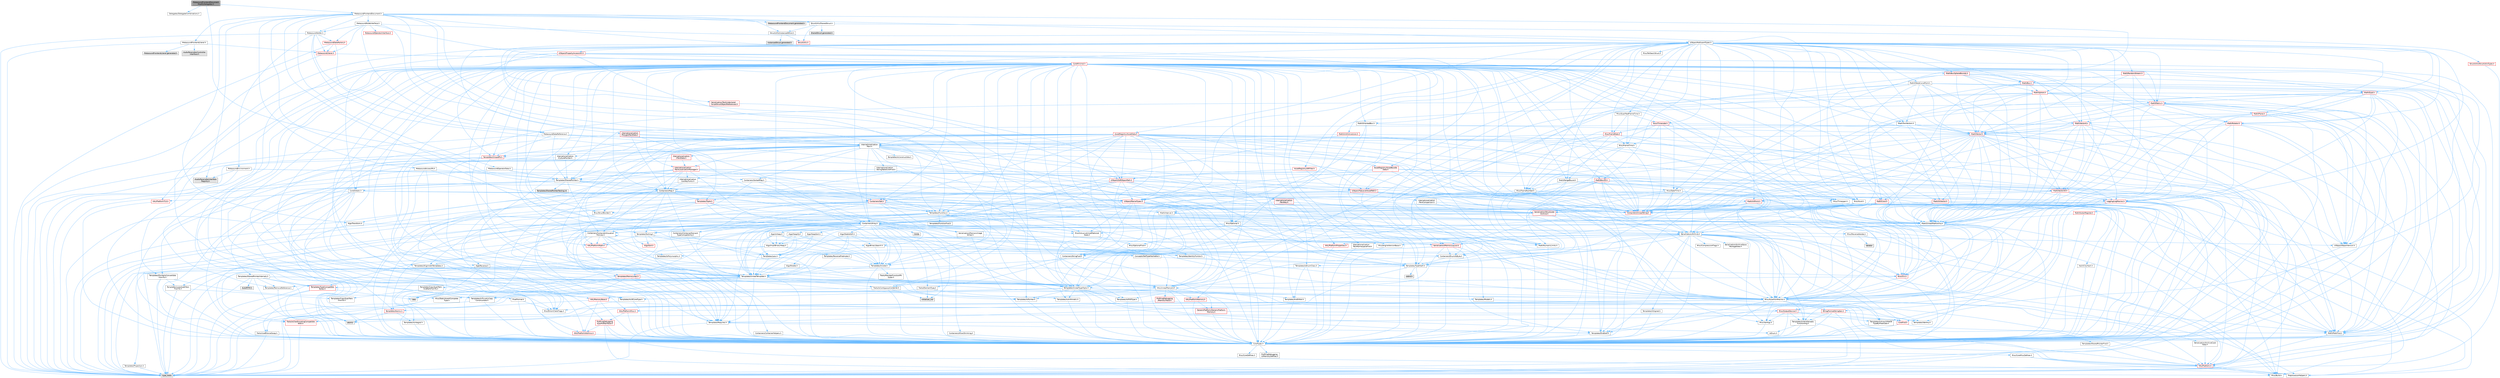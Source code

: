 digraph "MetasoundFrontendDocumentModifyDelegates.h"
{
 // INTERACTIVE_SVG=YES
 // LATEX_PDF_SIZE
  bgcolor="transparent";
  edge [fontname=Helvetica,fontsize=10,labelfontname=Helvetica,labelfontsize=10];
  node [fontname=Helvetica,fontsize=10,shape=box,height=0.2,width=0.4];
  Node1 [id="Node000001",label="MetasoundFrontendDocument\lModifyDelegates.h",height=0.2,width=0.4,color="gray40", fillcolor="grey60", style="filled", fontcolor="black",tooltip=" "];
  Node1 -> Node2 [id="edge1_Node000001_Node000002",color="steelblue1",style="solid",tooltip=" "];
  Node2 [id="Node000002",label="Delegates/DelegateCombinations.h",height=0.2,width=0.4,color="grey40", fillcolor="white", style="filled",URL="$d3/d23/DelegateCombinations_8h.html",tooltip=" "];
  Node1 -> Node3 [id="edge2_Node000001_Node000003",color="steelblue1",style="solid",tooltip=" "];
  Node3 [id="Node000003",label="MetasoundFrontendDocument.h",height=0.2,width=0.4,color="grey40", fillcolor="white", style="filled",URL="$d2/de7/MetasoundFrontendDocument_8h.html",tooltip=" "];
  Node3 -> Node4 [id="edge3_Node000003_Node000004",color="steelblue1",style="solid",tooltip=" "];
  Node4 [id="Node000004",label="Algo/Transform.h",height=0.2,width=0.4,color="grey40", fillcolor="white", style="filled",URL="$de/d59/Algo_2Transform_8h.html",tooltip=" "];
  Node4 -> Node5 [id="edge4_Node000004_Node000005",color="steelblue1",style="solid",tooltip=" "];
  Node5 [id="Node000005",label="CoreTypes.h",height=0.2,width=0.4,color="grey40", fillcolor="white", style="filled",URL="$dc/dec/CoreTypes_8h.html",tooltip=" "];
  Node5 -> Node6 [id="edge5_Node000005_Node000006",color="steelblue1",style="solid",tooltip=" "];
  Node6 [id="Node000006",label="HAL/Platform.h",height=0.2,width=0.4,color="red", fillcolor="#FFF0F0", style="filled",URL="$d9/dd0/Platform_8h.html",tooltip=" "];
  Node6 -> Node7 [id="edge6_Node000006_Node000007",color="steelblue1",style="solid",tooltip=" "];
  Node7 [id="Node000007",label="Misc/Build.h",height=0.2,width=0.4,color="grey40", fillcolor="white", style="filled",URL="$d3/dbb/Build_8h.html",tooltip=" "];
  Node6 -> Node9 [id="edge7_Node000006_Node000009",color="steelblue1",style="solid",tooltip=" "];
  Node9 [id="Node000009",label="type_traits",height=0.2,width=0.4,color="grey60", fillcolor="#E0E0E0", style="filled",tooltip=" "];
  Node6 -> Node10 [id="edge8_Node000006_Node000010",color="steelblue1",style="solid",tooltip=" "];
  Node10 [id="Node000010",label="PreprocessorHelpers.h",height=0.2,width=0.4,color="grey40", fillcolor="white", style="filled",URL="$db/ddb/PreprocessorHelpers_8h.html",tooltip=" "];
  Node5 -> Node16 [id="edge9_Node000005_Node000016",color="steelblue1",style="solid",tooltip=" "];
  Node16 [id="Node000016",label="ProfilingDebugging\l/UMemoryDefines.h",height=0.2,width=0.4,color="grey40", fillcolor="white", style="filled",URL="$d2/da2/UMemoryDefines_8h.html",tooltip=" "];
  Node5 -> Node17 [id="edge10_Node000005_Node000017",color="steelblue1",style="solid",tooltip=" "];
  Node17 [id="Node000017",label="Misc/CoreMiscDefines.h",height=0.2,width=0.4,color="grey40", fillcolor="white", style="filled",URL="$da/d38/CoreMiscDefines_8h.html",tooltip=" "];
  Node17 -> Node6 [id="edge11_Node000017_Node000006",color="steelblue1",style="solid",tooltip=" "];
  Node17 -> Node10 [id="edge12_Node000017_Node000010",color="steelblue1",style="solid",tooltip=" "];
  Node5 -> Node18 [id="edge13_Node000005_Node000018",color="steelblue1",style="solid",tooltip=" "];
  Node18 [id="Node000018",label="Misc/CoreDefines.h",height=0.2,width=0.4,color="grey40", fillcolor="white", style="filled",URL="$d3/dd2/CoreDefines_8h.html",tooltip=" "];
  Node4 -> Node19 [id="edge14_Node000004_Node000019",color="steelblue1",style="solid",tooltip=" "];
  Node19 [id="Node000019",label="Templates/Invoke.h",height=0.2,width=0.4,color="grey40", fillcolor="white", style="filled",URL="$d7/deb/Invoke_8h.html",tooltip=" "];
  Node19 -> Node5 [id="edge15_Node000019_Node000005",color="steelblue1",style="solid",tooltip=" "];
  Node19 -> Node20 [id="edge16_Node000019_Node000020",color="steelblue1",style="solid",tooltip=" "];
  Node20 [id="Node000020",label="Traits/MemberFunctionPtr\lOuter.h",height=0.2,width=0.4,color="grey40", fillcolor="white", style="filled",URL="$db/da7/MemberFunctionPtrOuter_8h.html",tooltip=" "];
  Node19 -> Node21 [id="edge17_Node000019_Node000021",color="steelblue1",style="solid",tooltip=" "];
  Node21 [id="Node000021",label="Templates/UnrealTemplate.h",height=0.2,width=0.4,color="grey40", fillcolor="white", style="filled",URL="$d4/d24/UnrealTemplate_8h.html",tooltip=" "];
  Node21 -> Node5 [id="edge18_Node000021_Node000005",color="steelblue1",style="solid",tooltip=" "];
  Node21 -> Node22 [id="edge19_Node000021_Node000022",color="steelblue1",style="solid",tooltip=" "];
  Node22 [id="Node000022",label="Templates/IsPointer.h",height=0.2,width=0.4,color="grey40", fillcolor="white", style="filled",URL="$d7/d05/IsPointer_8h.html",tooltip=" "];
  Node22 -> Node5 [id="edge20_Node000022_Node000005",color="steelblue1",style="solid",tooltip=" "];
  Node21 -> Node23 [id="edge21_Node000021_Node000023",color="steelblue1",style="solid",tooltip=" "];
  Node23 [id="Node000023",label="HAL/UnrealMemory.h",height=0.2,width=0.4,color="grey40", fillcolor="white", style="filled",URL="$d9/d96/UnrealMemory_8h.html",tooltip=" "];
  Node23 -> Node5 [id="edge22_Node000023_Node000005",color="steelblue1",style="solid",tooltip=" "];
  Node23 -> Node24 [id="edge23_Node000023_Node000024",color="steelblue1",style="solid",tooltip=" "];
  Node24 [id="Node000024",label="GenericPlatform/GenericPlatform\lMemory.h",height=0.2,width=0.4,color="red", fillcolor="#FFF0F0", style="filled",URL="$dd/d22/GenericPlatformMemory_8h.html",tooltip=" "];
  Node24 -> Node25 [id="edge24_Node000024_Node000025",color="steelblue1",style="solid",tooltip=" "];
  Node25 [id="Node000025",label="CoreFwd.h",height=0.2,width=0.4,color="red", fillcolor="#FFF0F0", style="filled",URL="$d1/d1e/CoreFwd_8h.html",tooltip=" "];
  Node25 -> Node5 [id="edge25_Node000025_Node000005",color="steelblue1",style="solid",tooltip=" "];
  Node25 -> Node30 [id="edge26_Node000025_Node000030",color="steelblue1",style="solid",tooltip=" "];
  Node30 [id="Node000030",label="Math/MathFwd.h",height=0.2,width=0.4,color="grey40", fillcolor="white", style="filled",URL="$d2/d10/MathFwd_8h.html",tooltip=" "];
  Node30 -> Node6 [id="edge27_Node000030_Node000006",color="steelblue1",style="solid",tooltip=" "];
  Node24 -> Node5 [id="edge28_Node000024_Node000005",color="steelblue1",style="solid",tooltip=" "];
  Node23 -> Node36 [id="edge29_Node000023_Node000036",color="steelblue1",style="solid",tooltip=" "];
  Node36 [id="Node000036",label="HAL/MemoryBase.h",height=0.2,width=0.4,color="red", fillcolor="#FFF0F0", style="filled",URL="$d6/d9f/MemoryBase_8h.html",tooltip=" "];
  Node36 -> Node5 [id="edge30_Node000036_Node000005",color="steelblue1",style="solid",tooltip=" "];
  Node36 -> Node37 [id="edge31_Node000036_Node000037",color="steelblue1",style="solid",tooltip=" "];
  Node37 [id="Node000037",label="HAL/PlatformAtomics.h",height=0.2,width=0.4,color="red", fillcolor="#FFF0F0", style="filled",URL="$d3/d36/PlatformAtomics_8h.html",tooltip=" "];
  Node37 -> Node5 [id="edge32_Node000037_Node000005",color="steelblue1",style="solid",tooltip=" "];
  Node36 -> Node80 [id="edge33_Node000036_Node000080",color="steelblue1",style="solid",tooltip=" "];
  Node80 [id="Node000080",label="Misc/OutputDevice.h",height=0.2,width=0.4,color="red", fillcolor="#FFF0F0", style="filled",URL="$d7/d32/OutputDevice_8h.html",tooltip=" "];
  Node80 -> Node25 [id="edge34_Node000080_Node000025",color="steelblue1",style="solid",tooltip=" "];
  Node80 -> Node5 [id="edge35_Node000080_Node000005",color="steelblue1",style="solid",tooltip=" "];
  Node80 -> Node72 [id="edge36_Node000080_Node000072",color="steelblue1",style="solid",tooltip=" "];
  Node72 [id="Node000072",label="Misc/VarArgs.h",height=0.2,width=0.4,color="grey40", fillcolor="white", style="filled",URL="$d5/d6f/VarArgs_8h.html",tooltip=" "];
  Node72 -> Node5 [id="edge37_Node000072_Node000005",color="steelblue1",style="solid",tooltip=" "];
  Node80 -> Node67 [id="edge38_Node000080_Node000067",color="steelblue1",style="solid",tooltip=" "];
  Node67 [id="Node000067",label="Templates/IsArrayOrRefOf\lTypeByPredicate.h",height=0.2,width=0.4,color="grey40", fillcolor="white", style="filled",URL="$d6/da1/IsArrayOrRefOfTypeByPredicate_8h.html",tooltip=" "];
  Node67 -> Node5 [id="edge39_Node000067_Node000005",color="steelblue1",style="solid",tooltip=" "];
  Node80 -> Node68 [id="edge40_Node000080_Node000068",color="steelblue1",style="solid",tooltip=" "];
  Node68 [id="Node000068",label="Templates/IsValidVariadic\lFunctionArg.h",height=0.2,width=0.4,color="grey40", fillcolor="white", style="filled",URL="$d0/dc8/IsValidVariadicFunctionArg_8h.html",tooltip=" "];
  Node68 -> Node5 [id="edge41_Node000068_Node000005",color="steelblue1",style="solid",tooltip=" "];
  Node68 -> Node69 [id="edge42_Node000068_Node000069",color="steelblue1",style="solid",tooltip=" "];
  Node69 [id="Node000069",label="IsEnum.h",height=0.2,width=0.4,color="grey40", fillcolor="white", style="filled",URL="$d4/de5/IsEnum_8h.html",tooltip=" "];
  Node68 -> Node9 [id="edge43_Node000068_Node000009",color="steelblue1",style="solid",tooltip=" "];
  Node80 -> Node70 [id="edge44_Node000080_Node000070",color="steelblue1",style="solid",tooltip=" "];
  Node70 [id="Node000070",label="Traits/IsCharEncodingCompatible\lWith.h",height=0.2,width=0.4,color="red", fillcolor="#FFF0F0", style="filled",URL="$df/dd1/IsCharEncodingCompatibleWith_8h.html",tooltip=" "];
  Node70 -> Node9 [id="edge45_Node000070_Node000009",color="steelblue1",style="solid",tooltip=" "];
  Node36 -> Node82 [id="edge46_Node000036_Node000082",color="steelblue1",style="solid",tooltip=" "];
  Node82 [id="Node000082",label="Templates/Atomic.h",height=0.2,width=0.4,color="red", fillcolor="#FFF0F0", style="filled",URL="$d3/d91/Atomic_8h.html",tooltip=" "];
  Node82 -> Node85 [id="edge47_Node000082_Node000085",color="steelblue1",style="solid",tooltip=" "];
  Node85 [id="Node000085",label="Templates/IsIntegral.h",height=0.2,width=0.4,color="grey40", fillcolor="white", style="filled",URL="$da/d64/IsIntegral_8h.html",tooltip=" "];
  Node85 -> Node5 [id="edge48_Node000085_Node000005",color="steelblue1",style="solid",tooltip=" "];
  Node82 -> Node79 [id="edge49_Node000082_Node000079",color="steelblue1",style="solid",tooltip=" "];
  Node79 [id="Node000079",label="atomic",height=0.2,width=0.4,color="grey60", fillcolor="#E0E0E0", style="filled",tooltip=" "];
  Node23 -> Node91 [id="edge50_Node000023_Node000091",color="steelblue1",style="solid",tooltip=" "];
  Node91 [id="Node000091",label="HAL/PlatformMemory.h",height=0.2,width=0.4,color="red", fillcolor="#FFF0F0", style="filled",URL="$de/d68/PlatformMemory_8h.html",tooltip=" "];
  Node91 -> Node5 [id="edge51_Node000091_Node000005",color="steelblue1",style="solid",tooltip=" "];
  Node91 -> Node24 [id="edge52_Node000091_Node000024",color="steelblue1",style="solid",tooltip=" "];
  Node23 -> Node93 [id="edge53_Node000023_Node000093",color="steelblue1",style="solid",tooltip=" "];
  Node93 [id="Node000093",label="ProfilingDebugging\l/MemoryTrace.h",height=0.2,width=0.4,color="red", fillcolor="#FFF0F0", style="filled",URL="$da/dd7/MemoryTrace_8h.html",tooltip=" "];
  Node93 -> Node6 [id="edge54_Node000093_Node000006",color="steelblue1",style="solid",tooltip=" "];
  Node93 -> Node57 [id="edge55_Node000093_Node000057",color="steelblue1",style="solid",tooltip=" "];
  Node57 [id="Node000057",label="Misc/EnumClassFlags.h",height=0.2,width=0.4,color="grey40", fillcolor="white", style="filled",URL="$d8/de7/EnumClassFlags_8h.html",tooltip=" "];
  Node23 -> Node22 [id="edge56_Node000023_Node000022",color="steelblue1",style="solid",tooltip=" "];
  Node21 -> Node94 [id="edge57_Node000021_Node000094",color="steelblue1",style="solid",tooltip=" "];
  Node94 [id="Node000094",label="Templates/CopyQualifiers\lAndRefsFromTo.h",height=0.2,width=0.4,color="grey40", fillcolor="white", style="filled",URL="$d3/db3/CopyQualifiersAndRefsFromTo_8h.html",tooltip=" "];
  Node94 -> Node95 [id="edge58_Node000094_Node000095",color="steelblue1",style="solid",tooltip=" "];
  Node95 [id="Node000095",label="Templates/CopyQualifiers\lFromTo.h",height=0.2,width=0.4,color="grey40", fillcolor="white", style="filled",URL="$d5/db4/CopyQualifiersFromTo_8h.html",tooltip=" "];
  Node21 -> Node96 [id="edge59_Node000021_Node000096",color="steelblue1",style="solid",tooltip=" "];
  Node96 [id="Node000096",label="Templates/UnrealTypeTraits.h",height=0.2,width=0.4,color="grey40", fillcolor="white", style="filled",URL="$d2/d2d/UnrealTypeTraits_8h.html",tooltip=" "];
  Node96 -> Node5 [id="edge60_Node000096_Node000005",color="steelblue1",style="solid",tooltip=" "];
  Node96 -> Node22 [id="edge61_Node000096_Node000022",color="steelblue1",style="solid",tooltip=" "];
  Node96 -> Node49 [id="edge62_Node000096_Node000049",color="steelblue1",style="solid",tooltip=" "];
  Node49 [id="Node000049",label="Misc/AssertionMacros.h",height=0.2,width=0.4,color="grey40", fillcolor="white", style="filled",URL="$d0/dfa/AssertionMacros_8h.html",tooltip=" "];
  Node49 -> Node5 [id="edge63_Node000049_Node000005",color="steelblue1",style="solid",tooltip=" "];
  Node49 -> Node6 [id="edge64_Node000049_Node000006",color="steelblue1",style="solid",tooltip=" "];
  Node49 -> Node50 [id="edge65_Node000049_Node000050",color="steelblue1",style="solid",tooltip=" "];
  Node50 [id="Node000050",label="HAL/PlatformMisc.h",height=0.2,width=0.4,color="red", fillcolor="#FFF0F0", style="filled",URL="$d0/df5/PlatformMisc_8h.html",tooltip=" "];
  Node50 -> Node5 [id="edge66_Node000050_Node000005",color="steelblue1",style="solid",tooltip=" "];
  Node50 -> Node61 [id="edge67_Node000050_Node000061",color="steelblue1",style="solid",tooltip=" "];
  Node61 [id="Node000061",label="ProfilingDebugging\l/CpuProfilerTrace.h",height=0.2,width=0.4,color="red", fillcolor="#FFF0F0", style="filled",URL="$da/dcb/CpuProfilerTrace_8h.html",tooltip=" "];
  Node61 -> Node5 [id="edge68_Node000061_Node000005",color="steelblue1",style="solid",tooltip=" "];
  Node61 -> Node37 [id="edge69_Node000061_Node000037",color="steelblue1",style="solid",tooltip=" "];
  Node61 -> Node10 [id="edge70_Node000061_Node000010",color="steelblue1",style="solid",tooltip=" "];
  Node61 -> Node7 [id="edge71_Node000061_Node000007",color="steelblue1",style="solid",tooltip=" "];
  Node49 -> Node10 [id="edge72_Node000049_Node000010",color="steelblue1",style="solid",tooltip=" "];
  Node49 -> Node66 [id="edge73_Node000049_Node000066",color="steelblue1",style="solid",tooltip=" "];
  Node66 [id="Node000066",label="Templates/EnableIf.h",height=0.2,width=0.4,color="grey40", fillcolor="white", style="filled",URL="$d7/d60/EnableIf_8h.html",tooltip=" "];
  Node66 -> Node5 [id="edge74_Node000066_Node000005",color="steelblue1",style="solid",tooltip=" "];
  Node49 -> Node67 [id="edge75_Node000049_Node000067",color="steelblue1",style="solid",tooltip=" "];
  Node49 -> Node68 [id="edge76_Node000049_Node000068",color="steelblue1",style="solid",tooltip=" "];
  Node49 -> Node70 [id="edge77_Node000049_Node000070",color="steelblue1",style="solid",tooltip=" "];
  Node49 -> Node72 [id="edge78_Node000049_Node000072",color="steelblue1",style="solid",tooltip=" "];
  Node49 -> Node73 [id="edge79_Node000049_Node000073",color="steelblue1",style="solid",tooltip=" "];
  Node73 [id="Node000073",label="String/FormatStringSan.h",height=0.2,width=0.4,color="red", fillcolor="#FFF0F0", style="filled",URL="$d3/d8b/FormatStringSan_8h.html",tooltip=" "];
  Node73 -> Node9 [id="edge80_Node000073_Node000009",color="steelblue1",style="solid",tooltip=" "];
  Node73 -> Node5 [id="edge81_Node000073_Node000005",color="steelblue1",style="solid",tooltip=" "];
  Node73 -> Node74 [id="edge82_Node000073_Node000074",color="steelblue1",style="solid",tooltip=" "];
  Node74 [id="Node000074",label="Templates/Requires.h",height=0.2,width=0.4,color="grey40", fillcolor="white", style="filled",URL="$dc/d96/Requires_8h.html",tooltip=" "];
  Node74 -> Node66 [id="edge83_Node000074_Node000066",color="steelblue1",style="solid",tooltip=" "];
  Node74 -> Node9 [id="edge84_Node000074_Node000009",color="steelblue1",style="solid",tooltip=" "];
  Node73 -> Node75 [id="edge85_Node000073_Node000075",color="steelblue1",style="solid",tooltip=" "];
  Node75 [id="Node000075",label="Templates/Identity.h",height=0.2,width=0.4,color="grey40", fillcolor="white", style="filled",URL="$d0/dd5/Identity_8h.html",tooltip=" "];
  Node73 -> Node68 [id="edge86_Node000073_Node000068",color="steelblue1",style="solid",tooltip=" "];
  Node49 -> Node79 [id="edge87_Node000049_Node000079",color="steelblue1",style="solid",tooltip=" "];
  Node96 -> Node87 [id="edge88_Node000096_Node000087",color="steelblue1",style="solid",tooltip=" "];
  Node87 [id="Node000087",label="Templates/AndOrNot.h",height=0.2,width=0.4,color="grey40", fillcolor="white", style="filled",URL="$db/d0a/AndOrNot_8h.html",tooltip=" "];
  Node87 -> Node5 [id="edge89_Node000087_Node000005",color="steelblue1",style="solid",tooltip=" "];
  Node96 -> Node66 [id="edge90_Node000096_Node000066",color="steelblue1",style="solid",tooltip=" "];
  Node96 -> Node97 [id="edge91_Node000096_Node000097",color="steelblue1",style="solid",tooltip=" "];
  Node97 [id="Node000097",label="Templates/IsArithmetic.h",height=0.2,width=0.4,color="grey40", fillcolor="white", style="filled",URL="$d2/d5d/IsArithmetic_8h.html",tooltip=" "];
  Node97 -> Node5 [id="edge92_Node000097_Node000005",color="steelblue1",style="solid",tooltip=" "];
  Node96 -> Node69 [id="edge93_Node000096_Node000069",color="steelblue1",style="solid",tooltip=" "];
  Node96 -> Node98 [id="edge94_Node000096_Node000098",color="steelblue1",style="solid",tooltip=" "];
  Node98 [id="Node000098",label="Templates/Models.h",height=0.2,width=0.4,color="grey40", fillcolor="white", style="filled",URL="$d3/d0c/Models_8h.html",tooltip=" "];
  Node98 -> Node75 [id="edge95_Node000098_Node000075",color="steelblue1",style="solid",tooltip=" "];
  Node96 -> Node99 [id="edge96_Node000096_Node000099",color="steelblue1",style="solid",tooltip=" "];
  Node99 [id="Node000099",label="Templates/IsPODType.h",height=0.2,width=0.4,color="grey40", fillcolor="white", style="filled",URL="$d7/db1/IsPODType_8h.html",tooltip=" "];
  Node99 -> Node5 [id="edge97_Node000099_Node000005",color="steelblue1",style="solid",tooltip=" "];
  Node96 -> Node100 [id="edge98_Node000096_Node000100",color="steelblue1",style="solid",tooltip=" "];
  Node100 [id="Node000100",label="Templates/IsUECoreType.h",height=0.2,width=0.4,color="grey40", fillcolor="white", style="filled",URL="$d1/db8/IsUECoreType_8h.html",tooltip=" "];
  Node100 -> Node5 [id="edge99_Node000100_Node000005",color="steelblue1",style="solid",tooltip=" "];
  Node100 -> Node9 [id="edge100_Node000100_Node000009",color="steelblue1",style="solid",tooltip=" "];
  Node96 -> Node88 [id="edge101_Node000096_Node000088",color="steelblue1",style="solid",tooltip=" "];
  Node88 [id="Node000088",label="Templates/IsTriviallyCopy\lConstructible.h",height=0.2,width=0.4,color="grey40", fillcolor="white", style="filled",URL="$d3/d78/IsTriviallyCopyConstructible_8h.html",tooltip=" "];
  Node88 -> Node5 [id="edge102_Node000088_Node000005",color="steelblue1",style="solid",tooltip=" "];
  Node88 -> Node9 [id="edge103_Node000088_Node000009",color="steelblue1",style="solid",tooltip=" "];
  Node21 -> Node101 [id="edge104_Node000021_Node000101",color="steelblue1",style="solid",tooltip=" "];
  Node101 [id="Node000101",label="Templates/RemoveReference.h",height=0.2,width=0.4,color="grey40", fillcolor="white", style="filled",URL="$da/dbe/RemoveReference_8h.html",tooltip=" "];
  Node101 -> Node5 [id="edge105_Node000101_Node000005",color="steelblue1",style="solid",tooltip=" "];
  Node21 -> Node74 [id="edge106_Node000021_Node000074",color="steelblue1",style="solid",tooltip=" "];
  Node21 -> Node102 [id="edge107_Node000021_Node000102",color="steelblue1",style="solid",tooltip=" "];
  Node102 [id="Node000102",label="Templates/TypeCompatible\lBytes.h",height=0.2,width=0.4,color="red", fillcolor="#FFF0F0", style="filled",URL="$df/d0a/TypeCompatibleBytes_8h.html",tooltip=" "];
  Node102 -> Node5 [id="edge108_Node000102_Node000005",color="steelblue1",style="solid",tooltip=" "];
  Node102 -> Node41 [id="edge109_Node000102_Node000041",color="steelblue1",style="solid",tooltip=" "];
  Node41 [id="Node000041",label="new",height=0.2,width=0.4,color="grey60", fillcolor="#E0E0E0", style="filled",tooltip=" "];
  Node102 -> Node9 [id="edge110_Node000102_Node000009",color="steelblue1",style="solid",tooltip=" "];
  Node21 -> Node75 [id="edge111_Node000021_Node000075",color="steelblue1",style="solid",tooltip=" "];
  Node21 -> Node27 [id="edge112_Node000021_Node000027",color="steelblue1",style="solid",tooltip=" "];
  Node27 [id="Node000027",label="Traits/IsContiguousContainer.h",height=0.2,width=0.4,color="grey40", fillcolor="white", style="filled",URL="$d5/d3c/IsContiguousContainer_8h.html",tooltip=" "];
  Node27 -> Node5 [id="edge113_Node000027_Node000005",color="steelblue1",style="solid",tooltip=" "];
  Node27 -> Node28 [id="edge114_Node000027_Node000028",color="steelblue1",style="solid",tooltip=" "];
  Node28 [id="Node000028",label="Misc/StaticAssertComplete\lType.h",height=0.2,width=0.4,color="grey40", fillcolor="white", style="filled",URL="$d5/d4e/StaticAssertCompleteType_8h.html",tooltip=" "];
  Node27 -> Node29 [id="edge115_Node000027_Node000029",color="steelblue1",style="solid",tooltip=" "];
  Node29 [id="Node000029",label="initializer_list",height=0.2,width=0.4,color="grey60", fillcolor="#E0E0E0", style="filled",tooltip=" "];
  Node21 -> Node103 [id="edge116_Node000021_Node000103",color="steelblue1",style="solid",tooltip=" "];
  Node103 [id="Node000103",label="Traits/UseBitwiseSwap.h",height=0.2,width=0.4,color="grey40", fillcolor="white", style="filled",URL="$db/df3/UseBitwiseSwap_8h.html",tooltip=" "];
  Node103 -> Node5 [id="edge117_Node000103_Node000005",color="steelblue1",style="solid",tooltip=" "];
  Node103 -> Node9 [id="edge118_Node000103_Node000009",color="steelblue1",style="solid",tooltip=" "];
  Node21 -> Node9 [id="edge119_Node000021_Node000009",color="steelblue1",style="solid",tooltip=" "];
  Node19 -> Node9 [id="edge120_Node000019_Node000009",color="steelblue1",style="solid",tooltip=" "];
  Node3 -> Node104 [id="edge121_Node000003_Node000104",color="steelblue1",style="solid",tooltip=" "];
  Node104 [id="Node000104",label="Containers/Array.h",height=0.2,width=0.4,color="grey40", fillcolor="white", style="filled",URL="$df/dd0/Array_8h.html",tooltip=" "];
  Node104 -> Node5 [id="edge122_Node000104_Node000005",color="steelblue1",style="solid",tooltip=" "];
  Node104 -> Node49 [id="edge123_Node000104_Node000049",color="steelblue1",style="solid",tooltip=" "];
  Node104 -> Node105 [id="edge124_Node000104_Node000105",color="steelblue1",style="solid",tooltip=" "];
  Node105 [id="Node000105",label="Misc/IntrusiveUnsetOptional\lState.h",height=0.2,width=0.4,color="grey40", fillcolor="white", style="filled",URL="$d2/d0a/IntrusiveUnsetOptionalState_8h.html",tooltip=" "];
  Node105 -> Node106 [id="edge125_Node000105_Node000106",color="steelblue1",style="solid",tooltip=" "];
  Node106 [id="Node000106",label="Misc/OptionalFwd.h",height=0.2,width=0.4,color="grey40", fillcolor="white", style="filled",URL="$dc/d50/OptionalFwd_8h.html",tooltip=" "];
  Node104 -> Node107 [id="edge126_Node000104_Node000107",color="steelblue1",style="solid",tooltip=" "];
  Node107 [id="Node000107",label="Misc/ReverseIterate.h",height=0.2,width=0.4,color="grey40", fillcolor="white", style="filled",URL="$db/de3/ReverseIterate_8h.html",tooltip=" "];
  Node107 -> Node6 [id="edge127_Node000107_Node000006",color="steelblue1",style="solid",tooltip=" "];
  Node107 -> Node108 [id="edge128_Node000107_Node000108",color="steelblue1",style="solid",tooltip=" "];
  Node108 [id="Node000108",label="iterator",height=0.2,width=0.4,color="grey60", fillcolor="#E0E0E0", style="filled",tooltip=" "];
  Node104 -> Node23 [id="edge129_Node000104_Node000023",color="steelblue1",style="solid",tooltip=" "];
  Node104 -> Node96 [id="edge130_Node000104_Node000096",color="steelblue1",style="solid",tooltip=" "];
  Node104 -> Node21 [id="edge131_Node000104_Node000021",color="steelblue1",style="solid",tooltip=" "];
  Node104 -> Node109 [id="edge132_Node000104_Node000109",color="steelblue1",style="solid",tooltip=" "];
  Node109 [id="Node000109",label="Containers/AllowShrinking.h",height=0.2,width=0.4,color="grey40", fillcolor="white", style="filled",URL="$d7/d1a/AllowShrinking_8h.html",tooltip=" "];
  Node109 -> Node5 [id="edge133_Node000109_Node000005",color="steelblue1",style="solid",tooltip=" "];
  Node104 -> Node110 [id="edge134_Node000104_Node000110",color="steelblue1",style="solid",tooltip=" "];
  Node110 [id="Node000110",label="Containers/ContainerAllocation\lPolicies.h",height=0.2,width=0.4,color="grey40", fillcolor="white", style="filled",URL="$d7/dff/ContainerAllocationPolicies_8h.html",tooltip=" "];
  Node110 -> Node5 [id="edge135_Node000110_Node000005",color="steelblue1",style="solid",tooltip=" "];
  Node110 -> Node111 [id="edge136_Node000110_Node000111",color="steelblue1",style="solid",tooltip=" "];
  Node111 [id="Node000111",label="Containers/ContainerHelpers.h",height=0.2,width=0.4,color="grey40", fillcolor="white", style="filled",URL="$d7/d33/ContainerHelpers_8h.html",tooltip=" "];
  Node111 -> Node5 [id="edge137_Node000111_Node000005",color="steelblue1",style="solid",tooltip=" "];
  Node110 -> Node110 [id="edge138_Node000110_Node000110",color="steelblue1",style="solid",tooltip=" "];
  Node110 -> Node112 [id="edge139_Node000110_Node000112",color="steelblue1",style="solid",tooltip=" "];
  Node112 [id="Node000112",label="HAL/PlatformMath.h",height=0.2,width=0.4,color="red", fillcolor="#FFF0F0", style="filled",URL="$dc/d53/PlatformMath_8h.html",tooltip=" "];
  Node112 -> Node5 [id="edge140_Node000112_Node000005",color="steelblue1",style="solid",tooltip=" "];
  Node110 -> Node23 [id="edge141_Node000110_Node000023",color="steelblue1",style="solid",tooltip=" "];
  Node110 -> Node55 [id="edge142_Node000110_Node000055",color="steelblue1",style="solid",tooltip=" "];
  Node55 [id="Node000055",label="Math/NumericLimits.h",height=0.2,width=0.4,color="grey40", fillcolor="white", style="filled",URL="$df/d1b/NumericLimits_8h.html",tooltip=" "];
  Node55 -> Node5 [id="edge143_Node000055_Node000005",color="steelblue1",style="solid",tooltip=" "];
  Node110 -> Node49 [id="edge144_Node000110_Node000049",color="steelblue1",style="solid",tooltip=" "];
  Node110 -> Node120 [id="edge145_Node000110_Node000120",color="steelblue1",style="solid",tooltip=" "];
  Node120 [id="Node000120",label="Templates/IsPolymorphic.h",height=0.2,width=0.4,color="grey40", fillcolor="white", style="filled",URL="$dc/d20/IsPolymorphic_8h.html",tooltip=" "];
  Node110 -> Node121 [id="edge146_Node000110_Node000121",color="steelblue1",style="solid",tooltip=" "];
  Node121 [id="Node000121",label="Templates/MemoryOps.h",height=0.2,width=0.4,color="red", fillcolor="#FFF0F0", style="filled",URL="$db/dea/MemoryOps_8h.html",tooltip=" "];
  Node121 -> Node5 [id="edge147_Node000121_Node000005",color="steelblue1",style="solid",tooltip=" "];
  Node121 -> Node23 [id="edge148_Node000121_Node000023",color="steelblue1",style="solid",tooltip=" "];
  Node121 -> Node88 [id="edge149_Node000121_Node000088",color="steelblue1",style="solid",tooltip=" "];
  Node121 -> Node74 [id="edge150_Node000121_Node000074",color="steelblue1",style="solid",tooltip=" "];
  Node121 -> Node96 [id="edge151_Node000121_Node000096",color="steelblue1",style="solid",tooltip=" "];
  Node121 -> Node103 [id="edge152_Node000121_Node000103",color="steelblue1",style="solid",tooltip=" "];
  Node121 -> Node41 [id="edge153_Node000121_Node000041",color="steelblue1",style="solid",tooltip=" "];
  Node121 -> Node9 [id="edge154_Node000121_Node000009",color="steelblue1",style="solid",tooltip=" "];
  Node110 -> Node102 [id="edge155_Node000110_Node000102",color="steelblue1",style="solid",tooltip=" "];
  Node110 -> Node9 [id="edge156_Node000110_Node000009",color="steelblue1",style="solid",tooltip=" "];
  Node104 -> Node122 [id="edge157_Node000104_Node000122",color="steelblue1",style="solid",tooltip=" "];
  Node122 [id="Node000122",label="Containers/ContainerElement\lTypeCompatibility.h",height=0.2,width=0.4,color="grey40", fillcolor="white", style="filled",URL="$df/ddf/ContainerElementTypeCompatibility_8h.html",tooltip=" "];
  Node122 -> Node5 [id="edge158_Node000122_Node000005",color="steelblue1",style="solid",tooltip=" "];
  Node122 -> Node96 [id="edge159_Node000122_Node000096",color="steelblue1",style="solid",tooltip=" "];
  Node104 -> Node123 [id="edge160_Node000104_Node000123",color="steelblue1",style="solid",tooltip=" "];
  Node123 [id="Node000123",label="Serialization/Archive.h",height=0.2,width=0.4,color="grey40", fillcolor="white", style="filled",URL="$d7/d3b/Archive_8h.html",tooltip=" "];
  Node123 -> Node25 [id="edge161_Node000123_Node000025",color="steelblue1",style="solid",tooltip=" "];
  Node123 -> Node5 [id="edge162_Node000123_Node000005",color="steelblue1",style="solid",tooltip=" "];
  Node123 -> Node124 [id="edge163_Node000123_Node000124",color="steelblue1",style="solid",tooltip=" "];
  Node124 [id="Node000124",label="HAL/PlatformProperties.h",height=0.2,width=0.4,color="red", fillcolor="#FFF0F0", style="filled",URL="$d9/db0/PlatformProperties_8h.html",tooltip=" "];
  Node124 -> Node5 [id="edge164_Node000124_Node000005",color="steelblue1",style="solid",tooltip=" "];
  Node123 -> Node127 [id="edge165_Node000123_Node000127",color="steelblue1",style="solid",tooltip=" "];
  Node127 [id="Node000127",label="Internationalization\l/TextNamespaceFwd.h",height=0.2,width=0.4,color="grey40", fillcolor="white", style="filled",URL="$d8/d97/TextNamespaceFwd_8h.html",tooltip=" "];
  Node127 -> Node5 [id="edge166_Node000127_Node000005",color="steelblue1",style="solid",tooltip=" "];
  Node123 -> Node30 [id="edge167_Node000123_Node000030",color="steelblue1",style="solid",tooltip=" "];
  Node123 -> Node49 [id="edge168_Node000123_Node000049",color="steelblue1",style="solid",tooltip=" "];
  Node123 -> Node7 [id="edge169_Node000123_Node000007",color="steelblue1",style="solid",tooltip=" "];
  Node123 -> Node56 [id="edge170_Node000123_Node000056",color="steelblue1",style="solid",tooltip=" "];
  Node56 [id="Node000056",label="Misc/CompressionFlags.h",height=0.2,width=0.4,color="grey40", fillcolor="white", style="filled",URL="$d9/d76/CompressionFlags_8h.html",tooltip=" "];
  Node123 -> Node128 [id="edge171_Node000123_Node000128",color="steelblue1",style="solid",tooltip=" "];
  Node128 [id="Node000128",label="Misc/EngineVersionBase.h",height=0.2,width=0.4,color="grey40", fillcolor="white", style="filled",URL="$d5/d2b/EngineVersionBase_8h.html",tooltip=" "];
  Node128 -> Node5 [id="edge172_Node000128_Node000005",color="steelblue1",style="solid",tooltip=" "];
  Node123 -> Node72 [id="edge173_Node000123_Node000072",color="steelblue1",style="solid",tooltip=" "];
  Node123 -> Node129 [id="edge174_Node000123_Node000129",color="steelblue1",style="solid",tooltip=" "];
  Node129 [id="Node000129",label="Serialization/ArchiveCook\lData.h",height=0.2,width=0.4,color="grey40", fillcolor="white", style="filled",URL="$dc/db6/ArchiveCookData_8h.html",tooltip=" "];
  Node129 -> Node6 [id="edge175_Node000129_Node000006",color="steelblue1",style="solid",tooltip=" "];
  Node123 -> Node130 [id="edge176_Node000123_Node000130",color="steelblue1",style="solid",tooltip=" "];
  Node130 [id="Node000130",label="Serialization/ArchiveSave\lPackageData.h",height=0.2,width=0.4,color="grey40", fillcolor="white", style="filled",URL="$d1/d37/ArchiveSavePackageData_8h.html",tooltip=" "];
  Node123 -> Node66 [id="edge177_Node000123_Node000066",color="steelblue1",style="solid",tooltip=" "];
  Node123 -> Node67 [id="edge178_Node000123_Node000067",color="steelblue1",style="solid",tooltip=" "];
  Node123 -> Node131 [id="edge179_Node000123_Node000131",color="steelblue1",style="solid",tooltip=" "];
  Node131 [id="Node000131",label="Templates/IsEnumClass.h",height=0.2,width=0.4,color="grey40", fillcolor="white", style="filled",URL="$d7/d15/IsEnumClass_8h.html",tooltip=" "];
  Node131 -> Node5 [id="edge180_Node000131_Node000005",color="steelblue1",style="solid",tooltip=" "];
  Node131 -> Node87 [id="edge181_Node000131_Node000087",color="steelblue1",style="solid",tooltip=" "];
  Node123 -> Node117 [id="edge182_Node000123_Node000117",color="steelblue1",style="solid",tooltip=" "];
  Node117 [id="Node000117",label="Templates/IsSigned.h",height=0.2,width=0.4,color="grey40", fillcolor="white", style="filled",URL="$d8/dd8/IsSigned_8h.html",tooltip=" "];
  Node117 -> Node5 [id="edge183_Node000117_Node000005",color="steelblue1",style="solid",tooltip=" "];
  Node123 -> Node68 [id="edge184_Node000123_Node000068",color="steelblue1",style="solid",tooltip=" "];
  Node123 -> Node21 [id="edge185_Node000123_Node000021",color="steelblue1",style="solid",tooltip=" "];
  Node123 -> Node70 [id="edge186_Node000123_Node000070",color="steelblue1",style="solid",tooltip=" "];
  Node123 -> Node132 [id="edge187_Node000123_Node000132",color="steelblue1",style="solid",tooltip=" "];
  Node132 [id="Node000132",label="UObject/ObjectVersion.h",height=0.2,width=0.4,color="grey40", fillcolor="white", style="filled",URL="$da/d63/ObjectVersion_8h.html",tooltip=" "];
  Node132 -> Node5 [id="edge188_Node000132_Node000005",color="steelblue1",style="solid",tooltip=" "];
  Node104 -> Node133 [id="edge189_Node000104_Node000133",color="steelblue1",style="solid",tooltip=" "];
  Node133 [id="Node000133",label="Serialization/MemoryImage\lWriter.h",height=0.2,width=0.4,color="grey40", fillcolor="white", style="filled",URL="$d0/d08/MemoryImageWriter_8h.html",tooltip=" "];
  Node133 -> Node5 [id="edge190_Node000133_Node000005",color="steelblue1",style="solid",tooltip=" "];
  Node133 -> Node134 [id="edge191_Node000133_Node000134",color="steelblue1",style="solid",tooltip=" "];
  Node134 [id="Node000134",label="Serialization/MemoryLayout.h",height=0.2,width=0.4,color="red", fillcolor="#FFF0F0", style="filled",URL="$d7/d66/MemoryLayout_8h.html",tooltip=" "];
  Node134 -> Node137 [id="edge192_Node000134_Node000137",color="steelblue1",style="solid",tooltip=" "];
  Node137 [id="Node000137",label="Containers/EnumAsByte.h",height=0.2,width=0.4,color="grey40", fillcolor="white", style="filled",URL="$d6/d9a/EnumAsByte_8h.html",tooltip=" "];
  Node137 -> Node5 [id="edge193_Node000137_Node000005",color="steelblue1",style="solid",tooltip=" "];
  Node137 -> Node99 [id="edge194_Node000137_Node000099",color="steelblue1",style="solid",tooltip=" "];
  Node137 -> Node138 [id="edge195_Node000137_Node000138",color="steelblue1",style="solid",tooltip=" "];
  Node138 [id="Node000138",label="Templates/TypeHash.h",height=0.2,width=0.4,color="grey40", fillcolor="white", style="filled",URL="$d1/d62/TypeHash_8h.html",tooltip=" "];
  Node138 -> Node5 [id="edge196_Node000138_Node000005",color="steelblue1",style="solid",tooltip=" "];
  Node138 -> Node74 [id="edge197_Node000138_Node000074",color="steelblue1",style="solid",tooltip=" "];
  Node138 -> Node139 [id="edge198_Node000138_Node000139",color="steelblue1",style="solid",tooltip=" "];
  Node139 [id="Node000139",label="Misc/Crc.h",height=0.2,width=0.4,color="red", fillcolor="#FFF0F0", style="filled",URL="$d4/dd2/Crc_8h.html",tooltip=" "];
  Node139 -> Node5 [id="edge199_Node000139_Node000005",color="steelblue1",style="solid",tooltip=" "];
  Node139 -> Node49 [id="edge200_Node000139_Node000049",color="steelblue1",style="solid",tooltip=" "];
  Node139 -> Node96 [id="edge201_Node000139_Node000096",color="steelblue1",style="solid",tooltip=" "];
  Node138 -> Node144 [id="edge202_Node000138_Node000144",color="steelblue1",style="solid",tooltip=" "];
  Node144 [id="Node000144",label="stdint.h",height=0.2,width=0.4,color="grey60", fillcolor="#E0E0E0", style="filled",tooltip=" "];
  Node138 -> Node9 [id="edge203_Node000138_Node000009",color="steelblue1",style="solid",tooltip=" "];
  Node134 -> Node52 [id="edge204_Node000134_Node000052",color="steelblue1",style="solid",tooltip=" "];
  Node52 [id="Node000052",label="Containers/StringFwd.h",height=0.2,width=0.4,color="grey40", fillcolor="white", style="filled",URL="$df/d37/StringFwd_8h.html",tooltip=" "];
  Node52 -> Node5 [id="edge205_Node000052_Node000005",color="steelblue1",style="solid",tooltip=" "];
  Node52 -> Node53 [id="edge206_Node000052_Node000053",color="steelblue1",style="solid",tooltip=" "];
  Node53 [id="Node000053",label="Traits/ElementType.h",height=0.2,width=0.4,color="grey40", fillcolor="white", style="filled",URL="$d5/d4f/ElementType_8h.html",tooltip=" "];
  Node53 -> Node6 [id="edge207_Node000053_Node000006",color="steelblue1",style="solid",tooltip=" "];
  Node53 -> Node29 [id="edge208_Node000053_Node000029",color="steelblue1",style="solid",tooltip=" "];
  Node53 -> Node9 [id="edge209_Node000053_Node000009",color="steelblue1",style="solid",tooltip=" "];
  Node52 -> Node27 [id="edge210_Node000052_Node000027",color="steelblue1",style="solid",tooltip=" "];
  Node134 -> Node23 [id="edge211_Node000134_Node000023",color="steelblue1",style="solid",tooltip=" "];
  Node134 -> Node66 [id="edge212_Node000134_Node000066",color="steelblue1",style="solid",tooltip=" "];
  Node134 -> Node120 [id="edge213_Node000134_Node000120",color="steelblue1",style="solid",tooltip=" "];
  Node134 -> Node98 [id="edge214_Node000134_Node000098",color="steelblue1",style="solid",tooltip=" "];
  Node134 -> Node21 [id="edge215_Node000134_Node000021",color="steelblue1",style="solid",tooltip=" "];
  Node104 -> Node147 [id="edge216_Node000104_Node000147",color="steelblue1",style="solid",tooltip=" "];
  Node147 [id="Node000147",label="Algo/Heapify.h",height=0.2,width=0.4,color="grey40", fillcolor="white", style="filled",URL="$d0/d2a/Heapify_8h.html",tooltip=" "];
  Node147 -> Node148 [id="edge217_Node000147_Node000148",color="steelblue1",style="solid",tooltip=" "];
  Node148 [id="Node000148",label="Algo/Impl/BinaryHeap.h",height=0.2,width=0.4,color="grey40", fillcolor="white", style="filled",URL="$d7/da3/Algo_2Impl_2BinaryHeap_8h.html",tooltip=" "];
  Node148 -> Node19 [id="edge218_Node000148_Node000019",color="steelblue1",style="solid",tooltip=" "];
  Node148 -> Node149 [id="edge219_Node000148_Node000149",color="steelblue1",style="solid",tooltip=" "];
  Node149 [id="Node000149",label="Templates/Projection.h",height=0.2,width=0.4,color="grey40", fillcolor="white", style="filled",URL="$d7/df0/Projection_8h.html",tooltip=" "];
  Node149 -> Node9 [id="edge220_Node000149_Node000009",color="steelblue1",style="solid",tooltip=" "];
  Node148 -> Node150 [id="edge221_Node000148_Node000150",color="steelblue1",style="solid",tooltip=" "];
  Node150 [id="Node000150",label="Templates/ReversePredicate.h",height=0.2,width=0.4,color="grey40", fillcolor="white", style="filled",URL="$d8/d28/ReversePredicate_8h.html",tooltip=" "];
  Node150 -> Node19 [id="edge222_Node000150_Node000019",color="steelblue1",style="solid",tooltip=" "];
  Node150 -> Node21 [id="edge223_Node000150_Node000021",color="steelblue1",style="solid",tooltip=" "];
  Node148 -> Node9 [id="edge224_Node000148_Node000009",color="steelblue1",style="solid",tooltip=" "];
  Node147 -> Node151 [id="edge225_Node000147_Node000151",color="steelblue1",style="solid",tooltip=" "];
  Node151 [id="Node000151",label="Templates/IdentityFunctor.h",height=0.2,width=0.4,color="grey40", fillcolor="white", style="filled",URL="$d7/d2e/IdentityFunctor_8h.html",tooltip=" "];
  Node151 -> Node6 [id="edge226_Node000151_Node000006",color="steelblue1",style="solid",tooltip=" "];
  Node147 -> Node19 [id="edge227_Node000147_Node000019",color="steelblue1",style="solid",tooltip=" "];
  Node147 -> Node152 [id="edge228_Node000147_Node000152",color="steelblue1",style="solid",tooltip=" "];
  Node152 [id="Node000152",label="Templates/Less.h",height=0.2,width=0.4,color="grey40", fillcolor="white", style="filled",URL="$de/dc8/Less_8h.html",tooltip=" "];
  Node152 -> Node5 [id="edge229_Node000152_Node000005",color="steelblue1",style="solid",tooltip=" "];
  Node152 -> Node21 [id="edge230_Node000152_Node000021",color="steelblue1",style="solid",tooltip=" "];
  Node147 -> Node21 [id="edge231_Node000147_Node000021",color="steelblue1",style="solid",tooltip=" "];
  Node104 -> Node153 [id="edge232_Node000104_Node000153",color="steelblue1",style="solid",tooltip=" "];
  Node153 [id="Node000153",label="Algo/HeapSort.h",height=0.2,width=0.4,color="grey40", fillcolor="white", style="filled",URL="$d3/d92/HeapSort_8h.html",tooltip=" "];
  Node153 -> Node148 [id="edge233_Node000153_Node000148",color="steelblue1",style="solid",tooltip=" "];
  Node153 -> Node151 [id="edge234_Node000153_Node000151",color="steelblue1",style="solid",tooltip=" "];
  Node153 -> Node152 [id="edge235_Node000153_Node000152",color="steelblue1",style="solid",tooltip=" "];
  Node153 -> Node21 [id="edge236_Node000153_Node000021",color="steelblue1",style="solid",tooltip=" "];
  Node104 -> Node154 [id="edge237_Node000104_Node000154",color="steelblue1",style="solid",tooltip=" "];
  Node154 [id="Node000154",label="Algo/IsHeap.h",height=0.2,width=0.4,color="grey40", fillcolor="white", style="filled",URL="$de/d32/IsHeap_8h.html",tooltip=" "];
  Node154 -> Node148 [id="edge238_Node000154_Node000148",color="steelblue1",style="solid",tooltip=" "];
  Node154 -> Node151 [id="edge239_Node000154_Node000151",color="steelblue1",style="solid",tooltip=" "];
  Node154 -> Node19 [id="edge240_Node000154_Node000019",color="steelblue1",style="solid",tooltip=" "];
  Node154 -> Node152 [id="edge241_Node000154_Node000152",color="steelblue1",style="solid",tooltip=" "];
  Node154 -> Node21 [id="edge242_Node000154_Node000021",color="steelblue1",style="solid",tooltip=" "];
  Node104 -> Node148 [id="edge243_Node000104_Node000148",color="steelblue1",style="solid",tooltip=" "];
  Node104 -> Node155 [id="edge244_Node000104_Node000155",color="steelblue1",style="solid",tooltip=" "];
  Node155 [id="Node000155",label="Algo/StableSort.h",height=0.2,width=0.4,color="grey40", fillcolor="white", style="filled",URL="$d7/d3c/StableSort_8h.html",tooltip=" "];
  Node155 -> Node156 [id="edge245_Node000155_Node000156",color="steelblue1",style="solid",tooltip=" "];
  Node156 [id="Node000156",label="Algo/BinarySearch.h",height=0.2,width=0.4,color="grey40", fillcolor="white", style="filled",URL="$db/db4/BinarySearch_8h.html",tooltip=" "];
  Node156 -> Node151 [id="edge246_Node000156_Node000151",color="steelblue1",style="solid",tooltip=" "];
  Node156 -> Node19 [id="edge247_Node000156_Node000019",color="steelblue1",style="solid",tooltip=" "];
  Node156 -> Node152 [id="edge248_Node000156_Node000152",color="steelblue1",style="solid",tooltip=" "];
  Node155 -> Node157 [id="edge249_Node000155_Node000157",color="steelblue1",style="solid",tooltip=" "];
  Node157 [id="Node000157",label="Algo/Rotate.h",height=0.2,width=0.4,color="grey40", fillcolor="white", style="filled",URL="$dd/da7/Rotate_8h.html",tooltip=" "];
  Node157 -> Node21 [id="edge250_Node000157_Node000021",color="steelblue1",style="solid",tooltip=" "];
  Node155 -> Node151 [id="edge251_Node000155_Node000151",color="steelblue1",style="solid",tooltip=" "];
  Node155 -> Node19 [id="edge252_Node000155_Node000019",color="steelblue1",style="solid",tooltip=" "];
  Node155 -> Node152 [id="edge253_Node000155_Node000152",color="steelblue1",style="solid",tooltip=" "];
  Node155 -> Node21 [id="edge254_Node000155_Node000021",color="steelblue1",style="solid",tooltip=" "];
  Node104 -> Node158 [id="edge255_Node000104_Node000158",color="steelblue1",style="solid",tooltip=" "];
  Node158 [id="Node000158",label="Concepts/GetTypeHashable.h",height=0.2,width=0.4,color="grey40", fillcolor="white", style="filled",URL="$d3/da2/GetTypeHashable_8h.html",tooltip=" "];
  Node158 -> Node5 [id="edge256_Node000158_Node000005",color="steelblue1",style="solid",tooltip=" "];
  Node158 -> Node138 [id="edge257_Node000158_Node000138",color="steelblue1",style="solid",tooltip=" "];
  Node104 -> Node151 [id="edge258_Node000104_Node000151",color="steelblue1",style="solid",tooltip=" "];
  Node104 -> Node19 [id="edge259_Node000104_Node000019",color="steelblue1",style="solid",tooltip=" "];
  Node104 -> Node152 [id="edge260_Node000104_Node000152",color="steelblue1",style="solid",tooltip=" "];
  Node104 -> Node159 [id="edge261_Node000104_Node000159",color="steelblue1",style="solid",tooltip=" "];
  Node159 [id="Node000159",label="Templates/LosesQualifiers\lFromTo.h",height=0.2,width=0.4,color="grey40", fillcolor="white", style="filled",URL="$d2/db3/LosesQualifiersFromTo_8h.html",tooltip=" "];
  Node159 -> Node95 [id="edge262_Node000159_Node000095",color="steelblue1",style="solid",tooltip=" "];
  Node159 -> Node9 [id="edge263_Node000159_Node000009",color="steelblue1",style="solid",tooltip=" "];
  Node104 -> Node74 [id="edge264_Node000104_Node000074",color="steelblue1",style="solid",tooltip=" "];
  Node104 -> Node160 [id="edge265_Node000104_Node000160",color="steelblue1",style="solid",tooltip=" "];
  Node160 [id="Node000160",label="Templates/Sorting.h",height=0.2,width=0.4,color="grey40", fillcolor="white", style="filled",URL="$d3/d9e/Sorting_8h.html",tooltip=" "];
  Node160 -> Node5 [id="edge266_Node000160_Node000005",color="steelblue1",style="solid",tooltip=" "];
  Node160 -> Node156 [id="edge267_Node000160_Node000156",color="steelblue1",style="solid",tooltip=" "];
  Node160 -> Node161 [id="edge268_Node000160_Node000161",color="steelblue1",style="solid",tooltip=" "];
  Node161 [id="Node000161",label="Algo/Sort.h",height=0.2,width=0.4,color="red", fillcolor="#FFF0F0", style="filled",URL="$d1/d87/Sort_8h.html",tooltip=" "];
  Node160 -> Node112 [id="edge269_Node000160_Node000112",color="steelblue1",style="solid",tooltip=" "];
  Node160 -> Node152 [id="edge270_Node000160_Node000152",color="steelblue1",style="solid",tooltip=" "];
  Node104 -> Node164 [id="edge271_Node000104_Node000164",color="steelblue1",style="solid",tooltip=" "];
  Node164 [id="Node000164",label="Templates/AlignmentTemplates.h",height=0.2,width=0.4,color="grey40", fillcolor="white", style="filled",URL="$dd/d32/AlignmentTemplates_8h.html",tooltip=" "];
  Node164 -> Node5 [id="edge272_Node000164_Node000005",color="steelblue1",style="solid",tooltip=" "];
  Node164 -> Node85 [id="edge273_Node000164_Node000085",color="steelblue1",style="solid",tooltip=" "];
  Node164 -> Node22 [id="edge274_Node000164_Node000022",color="steelblue1",style="solid",tooltip=" "];
  Node104 -> Node53 [id="edge275_Node000104_Node000053",color="steelblue1",style="solid",tooltip=" "];
  Node104 -> Node118 [id="edge276_Node000104_Node000118",color="steelblue1",style="solid",tooltip=" "];
  Node118 [id="Node000118",label="limits",height=0.2,width=0.4,color="grey60", fillcolor="#E0E0E0", style="filled",tooltip=" "];
  Node104 -> Node9 [id="edge277_Node000104_Node000009",color="steelblue1",style="solid",tooltip=" "];
  Node3 -> Node165 [id="edge278_Node000003_Node000165",color="steelblue1",style="solid",tooltip=" "];
  Node165 [id="Node000165",label="Containers/Map.h",height=0.2,width=0.4,color="grey40", fillcolor="white", style="filled",URL="$df/d79/Map_8h.html",tooltip=" "];
  Node165 -> Node5 [id="edge279_Node000165_Node000005",color="steelblue1",style="solid",tooltip=" "];
  Node165 -> Node166 [id="edge280_Node000165_Node000166",color="steelblue1",style="solid",tooltip=" "];
  Node166 [id="Node000166",label="Algo/Reverse.h",height=0.2,width=0.4,color="grey40", fillcolor="white", style="filled",URL="$d5/d93/Reverse_8h.html",tooltip=" "];
  Node166 -> Node5 [id="edge281_Node000166_Node000005",color="steelblue1",style="solid",tooltip=" "];
  Node166 -> Node21 [id="edge282_Node000166_Node000021",color="steelblue1",style="solid",tooltip=" "];
  Node165 -> Node122 [id="edge283_Node000165_Node000122",color="steelblue1",style="solid",tooltip=" "];
  Node165 -> Node167 [id="edge284_Node000165_Node000167",color="steelblue1",style="solid",tooltip=" "];
  Node167 [id="Node000167",label="Containers/Set.h",height=0.2,width=0.4,color="red", fillcolor="#FFF0F0", style="filled",URL="$d4/d45/Set_8h.html",tooltip=" "];
  Node167 -> Node110 [id="edge285_Node000167_Node000110",color="steelblue1",style="solid",tooltip=" "];
  Node167 -> Node122 [id="edge286_Node000167_Node000122",color="steelblue1",style="solid",tooltip=" "];
  Node167 -> Node163 [id="edge287_Node000167_Node000163",color="steelblue1",style="solid",tooltip=" "];
  Node163 [id="Node000163",label="Math/UnrealMathUtility.h",height=0.2,width=0.4,color="grey40", fillcolor="white", style="filled",URL="$db/db8/UnrealMathUtility_8h.html",tooltip=" "];
  Node163 -> Node5 [id="edge288_Node000163_Node000005",color="steelblue1",style="solid",tooltip=" "];
  Node163 -> Node49 [id="edge289_Node000163_Node000049",color="steelblue1",style="solid",tooltip=" "];
  Node163 -> Node112 [id="edge290_Node000163_Node000112",color="steelblue1",style="solid",tooltip=" "];
  Node163 -> Node30 [id="edge291_Node000163_Node000030",color="steelblue1",style="solid",tooltip=" "];
  Node163 -> Node75 [id="edge292_Node000163_Node000075",color="steelblue1",style="solid",tooltip=" "];
  Node163 -> Node74 [id="edge293_Node000163_Node000074",color="steelblue1",style="solid",tooltip=" "];
  Node167 -> Node49 [id="edge294_Node000167_Node000049",color="steelblue1",style="solid",tooltip=" "];
  Node167 -> Node192 [id="edge295_Node000167_Node000192",color="steelblue1",style="solid",tooltip=" "];
  Node192 [id="Node000192",label="Misc/StructBuilder.h",height=0.2,width=0.4,color="grey40", fillcolor="white", style="filled",URL="$d9/db3/StructBuilder_8h.html",tooltip=" "];
  Node192 -> Node5 [id="edge296_Node000192_Node000005",color="steelblue1",style="solid",tooltip=" "];
  Node192 -> Node163 [id="edge297_Node000192_Node000163",color="steelblue1",style="solid",tooltip=" "];
  Node192 -> Node164 [id="edge298_Node000192_Node000164",color="steelblue1",style="solid",tooltip=" "];
  Node167 -> Node133 [id="edge299_Node000167_Node000133",color="steelblue1",style="solid",tooltip=" "];
  Node167 -> Node172 [id="edge300_Node000167_Node000172",color="steelblue1",style="solid",tooltip=" "];
  Node172 [id="Node000172",label="Serialization/Structured\lArchive.h",height=0.2,width=0.4,color="red", fillcolor="#FFF0F0", style="filled",URL="$d9/d1e/StructuredArchive_8h.html",tooltip=" "];
  Node172 -> Node104 [id="edge301_Node000172_Node000104",color="steelblue1",style="solid",tooltip=" "];
  Node172 -> Node110 [id="edge302_Node000172_Node000110",color="steelblue1",style="solid",tooltip=" "];
  Node172 -> Node5 [id="edge303_Node000172_Node000005",color="steelblue1",style="solid",tooltip=" "];
  Node172 -> Node7 [id="edge304_Node000172_Node000007",color="steelblue1",style="solid",tooltip=" "];
  Node172 -> Node123 [id="edge305_Node000172_Node000123",color="steelblue1",style="solid",tooltip=" "];
  Node167 -> Node193 [id="edge306_Node000167_Node000193",color="steelblue1",style="solid",tooltip=" "];
  Node193 [id="Node000193",label="Templates/Function.h",height=0.2,width=0.4,color="grey40", fillcolor="white", style="filled",URL="$df/df5/Function_8h.html",tooltip=" "];
  Node193 -> Node5 [id="edge307_Node000193_Node000005",color="steelblue1",style="solid",tooltip=" "];
  Node193 -> Node49 [id="edge308_Node000193_Node000049",color="steelblue1",style="solid",tooltip=" "];
  Node193 -> Node105 [id="edge309_Node000193_Node000105",color="steelblue1",style="solid",tooltip=" "];
  Node193 -> Node23 [id="edge310_Node000193_Node000023",color="steelblue1",style="solid",tooltip=" "];
  Node193 -> Node194 [id="edge311_Node000193_Node000194",color="steelblue1",style="solid",tooltip=" "];
  Node194 [id="Node000194",label="Templates/FunctionFwd.h",height=0.2,width=0.4,color="grey40", fillcolor="white", style="filled",URL="$d6/d54/FunctionFwd_8h.html",tooltip=" "];
  Node193 -> Node96 [id="edge312_Node000193_Node000096",color="steelblue1",style="solid",tooltip=" "];
  Node193 -> Node19 [id="edge313_Node000193_Node000019",color="steelblue1",style="solid",tooltip=" "];
  Node193 -> Node21 [id="edge314_Node000193_Node000021",color="steelblue1",style="solid",tooltip=" "];
  Node193 -> Node74 [id="edge315_Node000193_Node000074",color="steelblue1",style="solid",tooltip=" "];
  Node193 -> Node163 [id="edge316_Node000193_Node000163",color="steelblue1",style="solid",tooltip=" "];
  Node193 -> Node41 [id="edge317_Node000193_Node000041",color="steelblue1",style="solid",tooltip=" "];
  Node193 -> Node9 [id="edge318_Node000193_Node000009",color="steelblue1",style="solid",tooltip=" "];
  Node167 -> Node160 [id="edge319_Node000167_Node000160",color="steelblue1",style="solid",tooltip=" "];
  Node167 -> Node138 [id="edge320_Node000167_Node000138",color="steelblue1",style="solid",tooltip=" "];
  Node167 -> Node21 [id="edge321_Node000167_Node000021",color="steelblue1",style="solid",tooltip=" "];
  Node167 -> Node29 [id="edge322_Node000167_Node000029",color="steelblue1",style="solid",tooltip=" "];
  Node167 -> Node9 [id="edge323_Node000167_Node000009",color="steelblue1",style="solid",tooltip=" "];
  Node165 -> Node188 [id="edge324_Node000165_Node000188",color="steelblue1",style="solid",tooltip=" "];
  Node188 [id="Node000188",label="Containers/UnrealString.h",height=0.2,width=0.4,color="red", fillcolor="#FFF0F0", style="filled",URL="$d5/dba/UnrealString_8h.html",tooltip=" "];
  Node165 -> Node49 [id="edge325_Node000165_Node000049",color="steelblue1",style="solid",tooltip=" "];
  Node165 -> Node192 [id="edge326_Node000165_Node000192",color="steelblue1",style="solid",tooltip=" "];
  Node165 -> Node193 [id="edge327_Node000165_Node000193",color="steelblue1",style="solid",tooltip=" "];
  Node165 -> Node160 [id="edge328_Node000165_Node000160",color="steelblue1",style="solid",tooltip=" "];
  Node165 -> Node196 [id="edge329_Node000165_Node000196",color="steelblue1",style="solid",tooltip=" "];
  Node196 [id="Node000196",label="Templates/Tuple.h",height=0.2,width=0.4,color="red", fillcolor="#FFF0F0", style="filled",URL="$d2/d4f/Tuple_8h.html",tooltip=" "];
  Node196 -> Node5 [id="edge330_Node000196_Node000005",color="steelblue1",style="solid",tooltip=" "];
  Node196 -> Node21 [id="edge331_Node000196_Node000021",color="steelblue1",style="solid",tooltip=" "];
  Node196 -> Node19 [id="edge332_Node000196_Node000019",color="steelblue1",style="solid",tooltip=" "];
  Node196 -> Node172 [id="edge333_Node000196_Node000172",color="steelblue1",style="solid",tooltip=" "];
  Node196 -> Node134 [id="edge334_Node000196_Node000134",color="steelblue1",style="solid",tooltip=" "];
  Node196 -> Node74 [id="edge335_Node000196_Node000074",color="steelblue1",style="solid",tooltip=" "];
  Node196 -> Node138 [id="edge336_Node000196_Node000138",color="steelblue1",style="solid",tooltip=" "];
  Node196 -> Node9 [id="edge337_Node000196_Node000009",color="steelblue1",style="solid",tooltip=" "];
  Node165 -> Node21 [id="edge338_Node000165_Node000021",color="steelblue1",style="solid",tooltip=" "];
  Node165 -> Node96 [id="edge339_Node000165_Node000096",color="steelblue1",style="solid",tooltip=" "];
  Node165 -> Node9 [id="edge340_Node000165_Node000009",color="steelblue1",style="solid",tooltip=" "];
  Node3 -> Node199 [id="edge341_Node000003_Node000199",color="steelblue1",style="solid",tooltip=" "];
  Node199 [id="Node000199",label="IAudioParameterInterface\lRegistry.h",height=0.2,width=0.4,color="grey60", fillcolor="#E0E0E0", style="filled",tooltip=" "];
  Node3 -> Node200 [id="edge342_Node000003_Node000200",color="steelblue1",style="solid",tooltip=" "];
  Node200 [id="Node000200",label="Internationalization\l/Text.h",height=0.2,width=0.4,color="grey40", fillcolor="white", style="filled",URL="$d6/d35/Text_8h.html",tooltip=" "];
  Node200 -> Node5 [id="edge343_Node000200_Node000005",color="steelblue1",style="solid",tooltip=" "];
  Node200 -> Node37 [id="edge344_Node000200_Node000037",color="steelblue1",style="solid",tooltip=" "];
  Node200 -> Node49 [id="edge345_Node000200_Node000049",color="steelblue1",style="solid",tooltip=" "];
  Node200 -> Node57 [id="edge346_Node000200_Node000057",color="steelblue1",style="solid",tooltip=" "];
  Node200 -> Node96 [id="edge347_Node000200_Node000096",color="steelblue1",style="solid",tooltip=" "];
  Node200 -> Node104 [id="edge348_Node000200_Node000104",color="steelblue1",style="solid",tooltip=" "];
  Node200 -> Node188 [id="edge349_Node000200_Node000188",color="steelblue1",style="solid",tooltip=" "];
  Node200 -> Node201 [id="edge350_Node000200_Node000201",color="steelblue1",style="solid",tooltip=" "];
  Node201 [id="Node000201",label="Containers/SortedMap.h",height=0.2,width=0.4,color="grey40", fillcolor="white", style="filled",URL="$d1/dcf/SortedMap_8h.html",tooltip=" "];
  Node201 -> Node165 [id="edge351_Node000201_Node000165",color="steelblue1",style="solid",tooltip=" "];
  Node201 -> Node156 [id="edge352_Node000201_Node000156",color="steelblue1",style="solid",tooltip=" "];
  Node201 -> Node161 [id="edge353_Node000201_Node000161",color="steelblue1",style="solid",tooltip=" "];
  Node201 -> Node202 [id="edge354_Node000201_Node000202",color="steelblue1",style="solid",tooltip=" "];
  Node202 [id="Node000202",label="UObject/NameTypes.h",height=0.2,width=0.4,color="red", fillcolor="#FFF0F0", style="filled",URL="$d6/d35/NameTypes_8h.html",tooltip=" "];
  Node202 -> Node5 [id="edge355_Node000202_Node000005",color="steelblue1",style="solid",tooltip=" "];
  Node202 -> Node49 [id="edge356_Node000202_Node000049",color="steelblue1",style="solid",tooltip=" "];
  Node202 -> Node23 [id="edge357_Node000202_Node000023",color="steelblue1",style="solid",tooltip=" "];
  Node202 -> Node96 [id="edge358_Node000202_Node000096",color="steelblue1",style="solid",tooltip=" "];
  Node202 -> Node21 [id="edge359_Node000202_Node000021",color="steelblue1",style="solid",tooltip=" "];
  Node202 -> Node188 [id="edge360_Node000202_Node000188",color="steelblue1",style="solid",tooltip=" "];
  Node202 -> Node52 [id="edge361_Node000202_Node000052",color="steelblue1",style="solid",tooltip=" "];
  Node202 -> Node82 [id="edge362_Node000202_Node000082",color="steelblue1",style="solid",tooltip=" "];
  Node202 -> Node134 [id="edge363_Node000202_Node000134",color="steelblue1",style="solid",tooltip=" "];
  Node202 -> Node105 [id="edge364_Node000202_Node000105",color="steelblue1",style="solid",tooltip=" "];
  Node200 -> Node137 [id="edge365_Node000200_Node000137",color="steelblue1",style="solid",tooltip=" "];
  Node200 -> Node215 [id="edge366_Node000200_Node000215",color="steelblue1",style="solid",tooltip=" "];
  Node215 [id="Node000215",label="Templates/SharedPointer.h",height=0.2,width=0.4,color="grey40", fillcolor="white", style="filled",URL="$d2/d17/SharedPointer_8h.html",tooltip=" "];
  Node215 -> Node5 [id="edge367_Node000215_Node000005",color="steelblue1",style="solid",tooltip=" "];
  Node215 -> Node105 [id="edge368_Node000215_Node000105",color="steelblue1",style="solid",tooltip=" "];
  Node215 -> Node216 [id="edge369_Node000215_Node000216",color="steelblue1",style="solid",tooltip=" "];
  Node216 [id="Node000216",label="Templates/PointerIsConvertible\lFromTo.h",height=0.2,width=0.4,color="grey40", fillcolor="white", style="filled",URL="$d6/d65/PointerIsConvertibleFromTo_8h.html",tooltip=" "];
  Node216 -> Node5 [id="edge370_Node000216_Node000005",color="steelblue1",style="solid",tooltip=" "];
  Node216 -> Node28 [id="edge371_Node000216_Node000028",color="steelblue1",style="solid",tooltip=" "];
  Node216 -> Node159 [id="edge372_Node000216_Node000159",color="steelblue1",style="solid",tooltip=" "];
  Node216 -> Node9 [id="edge373_Node000216_Node000009",color="steelblue1",style="solid",tooltip=" "];
  Node215 -> Node49 [id="edge374_Node000215_Node000049",color="steelblue1",style="solid",tooltip=" "];
  Node215 -> Node23 [id="edge375_Node000215_Node000023",color="steelblue1",style="solid",tooltip=" "];
  Node215 -> Node104 [id="edge376_Node000215_Node000104",color="steelblue1",style="solid",tooltip=" "];
  Node215 -> Node165 [id="edge377_Node000215_Node000165",color="steelblue1",style="solid",tooltip=" "];
  Node215 -> Node217 [id="edge378_Node000215_Node000217",color="steelblue1",style="solid",tooltip=" "];
  Node217 [id="Node000217",label="CoreGlobals.h",height=0.2,width=0.4,color="grey40", fillcolor="white", style="filled",URL="$d5/d8c/CoreGlobals_8h.html",tooltip=" "];
  Node217 -> Node188 [id="edge379_Node000217_Node000188",color="steelblue1",style="solid",tooltip=" "];
  Node217 -> Node5 [id="edge380_Node000217_Node000005",color="steelblue1",style="solid",tooltip=" "];
  Node217 -> Node218 [id="edge381_Node000217_Node000218",color="steelblue1",style="solid",tooltip=" "];
  Node218 [id="Node000218",label="HAL/PlatformTLS.h",height=0.2,width=0.4,color="red", fillcolor="#FFF0F0", style="filled",URL="$d0/def/PlatformTLS_8h.html",tooltip=" "];
  Node218 -> Node5 [id="edge382_Node000218_Node000005",color="steelblue1",style="solid",tooltip=" "];
  Node217 -> Node221 [id="edge383_Node000217_Node000221",color="steelblue1",style="solid",tooltip=" "];
  Node221 [id="Node000221",label="Logging/LogMacros.h",height=0.2,width=0.4,color="red", fillcolor="#FFF0F0", style="filled",URL="$d0/d16/LogMacros_8h.html",tooltip=" "];
  Node221 -> Node188 [id="edge384_Node000221_Node000188",color="steelblue1",style="solid",tooltip=" "];
  Node221 -> Node5 [id="edge385_Node000221_Node000005",color="steelblue1",style="solid",tooltip=" "];
  Node221 -> Node10 [id="edge386_Node000221_Node000010",color="steelblue1",style="solid",tooltip=" "];
  Node221 -> Node49 [id="edge387_Node000221_Node000049",color="steelblue1",style="solid",tooltip=" "];
  Node221 -> Node7 [id="edge388_Node000221_Node000007",color="steelblue1",style="solid",tooltip=" "];
  Node221 -> Node72 [id="edge389_Node000221_Node000072",color="steelblue1",style="solid",tooltip=" "];
  Node221 -> Node73 [id="edge390_Node000221_Node000073",color="steelblue1",style="solid",tooltip=" "];
  Node221 -> Node66 [id="edge391_Node000221_Node000066",color="steelblue1",style="solid",tooltip=" "];
  Node221 -> Node67 [id="edge392_Node000221_Node000067",color="steelblue1",style="solid",tooltip=" "];
  Node221 -> Node68 [id="edge393_Node000221_Node000068",color="steelblue1",style="solid",tooltip=" "];
  Node221 -> Node70 [id="edge394_Node000221_Node000070",color="steelblue1",style="solid",tooltip=" "];
  Node221 -> Node9 [id="edge395_Node000221_Node000009",color="steelblue1",style="solid",tooltip=" "];
  Node217 -> Node7 [id="edge396_Node000217_Node000007",color="steelblue1",style="solid",tooltip=" "];
  Node217 -> Node57 [id="edge397_Node000217_Node000057",color="steelblue1",style="solid",tooltip=" "];
  Node217 -> Node80 [id="edge398_Node000217_Node000080",color="steelblue1",style="solid",tooltip=" "];
  Node217 -> Node61 [id="edge399_Node000217_Node000061",color="steelblue1",style="solid",tooltip=" "];
  Node217 -> Node82 [id="edge400_Node000217_Node000082",color="steelblue1",style="solid",tooltip=" "];
  Node217 -> Node202 [id="edge401_Node000217_Node000202",color="steelblue1",style="solid",tooltip=" "];
  Node217 -> Node79 [id="edge402_Node000217_Node000079",color="steelblue1",style="solid",tooltip=" "];
  Node215 -> Node225 [id="edge403_Node000215_Node000225",color="steelblue1",style="solid",tooltip=" "];
  Node225 [id="Node000225",label="Templates/SharedPointerInternals.h",height=0.2,width=0.4,color="grey40", fillcolor="white", style="filled",URL="$de/d3a/SharedPointerInternals_8h.html",tooltip=" "];
  Node225 -> Node5 [id="edge404_Node000225_Node000005",color="steelblue1",style="solid",tooltip=" "];
  Node225 -> Node23 [id="edge405_Node000225_Node000023",color="steelblue1",style="solid",tooltip=" "];
  Node225 -> Node49 [id="edge406_Node000225_Node000049",color="steelblue1",style="solid",tooltip=" "];
  Node225 -> Node101 [id="edge407_Node000225_Node000101",color="steelblue1",style="solid",tooltip=" "];
  Node225 -> Node226 [id="edge408_Node000225_Node000226",color="steelblue1",style="solid",tooltip=" "];
  Node226 [id="Node000226",label="Templates/SharedPointerFwd.h",height=0.2,width=0.4,color="grey40", fillcolor="white", style="filled",URL="$d3/d1d/SharedPointerFwd_8h.html",tooltip=" "];
  Node226 -> Node6 [id="edge409_Node000226_Node000006",color="steelblue1",style="solid",tooltip=" "];
  Node225 -> Node102 [id="edge410_Node000225_Node000102",color="steelblue1",style="solid",tooltip=" "];
  Node225 -> Node227 [id="edge411_Node000225_Node000227",color="steelblue1",style="solid",tooltip=" "];
  Node227 [id="Node000227",label="AutoRTFM.h",height=0.2,width=0.4,color="grey60", fillcolor="#E0E0E0", style="filled",tooltip=" "];
  Node225 -> Node79 [id="edge412_Node000225_Node000079",color="steelblue1",style="solid",tooltip=" "];
  Node225 -> Node9 [id="edge413_Node000225_Node000009",color="steelblue1",style="solid",tooltip=" "];
  Node215 -> Node228 [id="edge414_Node000215_Node000228",color="steelblue1",style="solid",tooltip=" "];
  Node228 [id="Node000228",label="Templates/SharedPointerTesting.inl",height=0.2,width=0.4,color="grey60", fillcolor="#E0E0E0", style="filled",tooltip=" "];
  Node200 -> Node229 [id="edge415_Node000200_Node000229",color="steelblue1",style="solid",tooltip=" "];
  Node229 [id="Node000229",label="Internationalization\l/TextKey.h",height=0.2,width=0.4,color="red", fillcolor="#FFF0F0", style="filled",URL="$d8/d4a/TextKey_8h.html",tooltip=" "];
  Node229 -> Node5 [id="edge416_Node000229_Node000005",color="steelblue1",style="solid",tooltip=" "];
  Node229 -> Node138 [id="edge417_Node000229_Node000138",color="steelblue1",style="solid",tooltip=" "];
  Node229 -> Node188 [id="edge418_Node000229_Node000188",color="steelblue1",style="solid",tooltip=" "];
  Node229 -> Node172 [id="edge419_Node000229_Node000172",color="steelblue1",style="solid",tooltip=" "];
  Node200 -> Node230 [id="edge420_Node000200_Node000230",color="steelblue1",style="solid",tooltip=" "];
  Node230 [id="Node000230",label="Internationalization\l/LocKeyFuncs.h",height=0.2,width=0.4,color="grey40", fillcolor="white", style="filled",URL="$dd/d46/LocKeyFuncs_8h.html",tooltip=" "];
  Node230 -> Node5 [id="edge421_Node000230_Node000005",color="steelblue1",style="solid",tooltip=" "];
  Node230 -> Node167 [id="edge422_Node000230_Node000167",color="steelblue1",style="solid",tooltip=" "];
  Node230 -> Node165 [id="edge423_Node000230_Node000165",color="steelblue1",style="solid",tooltip=" "];
  Node200 -> Node231 [id="edge424_Node000200_Node000231",color="steelblue1",style="solid",tooltip=" "];
  Node231 [id="Node000231",label="Internationalization\l/CulturePointer.h",height=0.2,width=0.4,color="grey40", fillcolor="white", style="filled",URL="$d6/dbe/CulturePointer_8h.html",tooltip=" "];
  Node231 -> Node5 [id="edge425_Node000231_Node000005",color="steelblue1",style="solid",tooltip=" "];
  Node231 -> Node215 [id="edge426_Node000231_Node000215",color="steelblue1",style="solid",tooltip=" "];
  Node200 -> Node232 [id="edge427_Node000200_Node000232",color="steelblue1",style="solid",tooltip=" "];
  Node232 [id="Node000232",label="Internationalization\l/TextComparison.h",height=0.2,width=0.4,color="grey40", fillcolor="white", style="filled",URL="$d7/ddc/TextComparison_8h.html",tooltip=" "];
  Node232 -> Node5 [id="edge428_Node000232_Node000005",color="steelblue1",style="solid",tooltip=" "];
  Node232 -> Node188 [id="edge429_Node000232_Node000188",color="steelblue1",style="solid",tooltip=" "];
  Node200 -> Node233 [id="edge430_Node000200_Node000233",color="steelblue1",style="solid",tooltip=" "];
  Node233 [id="Node000233",label="Internationalization\l/TextLocalizationManager.h",height=0.2,width=0.4,color="red", fillcolor="#FFF0F0", style="filled",URL="$d5/d2e/TextLocalizationManager_8h.html",tooltip=" "];
  Node233 -> Node104 [id="edge431_Node000233_Node000104",color="steelblue1",style="solid",tooltip=" "];
  Node233 -> Node110 [id="edge432_Node000233_Node000110",color="steelblue1",style="solid",tooltip=" "];
  Node233 -> Node165 [id="edge433_Node000233_Node000165",color="steelblue1",style="solid",tooltip=" "];
  Node233 -> Node167 [id="edge434_Node000233_Node000167",color="steelblue1",style="solid",tooltip=" "];
  Node233 -> Node188 [id="edge435_Node000233_Node000188",color="steelblue1",style="solid",tooltip=" "];
  Node233 -> Node5 [id="edge436_Node000233_Node000005",color="steelblue1",style="solid",tooltip=" "];
  Node233 -> Node230 [id="edge437_Node000233_Node000230",color="steelblue1",style="solid",tooltip=" "];
  Node233 -> Node229 [id="edge438_Node000233_Node000229",color="steelblue1",style="solid",tooltip=" "];
  Node233 -> Node139 [id="edge439_Node000233_Node000139",color="steelblue1",style="solid",tooltip=" "];
  Node233 -> Node57 [id="edge440_Node000233_Node000057",color="steelblue1",style="solid",tooltip=" "];
  Node233 -> Node193 [id="edge441_Node000233_Node000193",color="steelblue1",style="solid",tooltip=" "];
  Node233 -> Node215 [id="edge442_Node000233_Node000215",color="steelblue1",style="solid",tooltip=" "];
  Node233 -> Node79 [id="edge443_Node000233_Node000079",color="steelblue1",style="solid",tooltip=" "];
  Node200 -> Node256 [id="edge444_Node000200_Node000256",color="steelblue1",style="solid",tooltip=" "];
  Node256 [id="Node000256",label="Internationalization\l/StringTableCoreFwd.h",height=0.2,width=0.4,color="grey40", fillcolor="white", style="filled",URL="$d2/d42/StringTableCoreFwd_8h.html",tooltip=" "];
  Node256 -> Node5 [id="edge445_Node000256_Node000005",color="steelblue1",style="solid",tooltip=" "];
  Node256 -> Node215 [id="edge446_Node000256_Node000215",color="steelblue1",style="solid",tooltip=" "];
  Node200 -> Node257 [id="edge447_Node000200_Node000257",color="steelblue1",style="solid",tooltip=" "];
  Node257 [id="Node000257",label="Internationalization\l/ITextData.h",height=0.2,width=0.4,color="red", fillcolor="#FFF0F0", style="filled",URL="$d5/dbd/ITextData_8h.html",tooltip=" "];
  Node257 -> Node5 [id="edge448_Node000257_Node000005",color="steelblue1",style="solid",tooltip=" "];
  Node257 -> Node233 [id="edge449_Node000257_Node000233",color="steelblue1",style="solid",tooltip=" "];
  Node200 -> Node180 [id="edge450_Node000200_Node000180",color="steelblue1",style="solid",tooltip=" "];
  Node180 [id="Node000180",label="Misc/Optional.h",height=0.2,width=0.4,color="grey40", fillcolor="white", style="filled",URL="$d2/dae/Optional_8h.html",tooltip=" "];
  Node180 -> Node5 [id="edge451_Node000180_Node000005",color="steelblue1",style="solid",tooltip=" "];
  Node180 -> Node49 [id="edge452_Node000180_Node000049",color="steelblue1",style="solid",tooltip=" "];
  Node180 -> Node105 [id="edge453_Node000180_Node000105",color="steelblue1",style="solid",tooltip=" "];
  Node180 -> Node106 [id="edge454_Node000180_Node000106",color="steelblue1",style="solid",tooltip=" "];
  Node180 -> Node121 [id="edge455_Node000180_Node000121",color="steelblue1",style="solid",tooltip=" "];
  Node180 -> Node21 [id="edge456_Node000180_Node000021",color="steelblue1",style="solid",tooltip=" "];
  Node180 -> Node123 [id="edge457_Node000180_Node000123",color="steelblue1",style="solid",tooltip=" "];
  Node200 -> Node184 [id="edge458_Node000200_Node000184",color="steelblue1",style="solid",tooltip=" "];
  Node184 [id="Node000184",label="Templates/UniquePtr.h",height=0.2,width=0.4,color="red", fillcolor="#FFF0F0", style="filled",URL="$de/d1a/UniquePtr_8h.html",tooltip=" "];
  Node184 -> Node5 [id="edge459_Node000184_Node000005",color="steelblue1",style="solid",tooltip=" "];
  Node184 -> Node21 [id="edge460_Node000184_Node000021",color="steelblue1",style="solid",tooltip=" "];
  Node184 -> Node74 [id="edge461_Node000184_Node000074",color="steelblue1",style="solid",tooltip=" "];
  Node184 -> Node134 [id="edge462_Node000184_Node000134",color="steelblue1",style="solid",tooltip=" "];
  Node184 -> Node9 [id="edge463_Node000184_Node000009",color="steelblue1",style="solid",tooltip=" "];
  Node200 -> Node258 [id="edge464_Node000200_Node000258",color="steelblue1",style="solid",tooltip=" "];
  Node258 [id="Node000258",label="Templates/IsConstructible.h",height=0.2,width=0.4,color="grey40", fillcolor="white", style="filled",URL="$da/df1/IsConstructible_8h.html",tooltip=" "];
  Node200 -> Node74 [id="edge465_Node000200_Node000074",color="steelblue1",style="solid",tooltip=" "];
  Node200 -> Node9 [id="edge466_Node000200_Node000009",color="steelblue1",style="solid",tooltip=" "];
  Node3 -> Node259 [id="edge467_Node000003_Node000259",color="steelblue1",style="solid",tooltip=" "];
  Node259 [id="Node000259",label="MetasoundAccessPtr.h",height=0.2,width=0.4,color="grey40", fillcolor="white", style="filled",URL="$d4/dfa/MetasoundAccessPtr_8h.html",tooltip=" "];
  Node259 -> Node193 [id="edge468_Node000259_Node000193",color="steelblue1",style="solid",tooltip=" "];
  Node259 -> Node74 [id="edge469_Node000259_Node000074",color="steelblue1",style="solid",tooltip=" "];
  Node259 -> Node215 [id="edge470_Node000259_Node000215",color="steelblue1",style="solid",tooltip=" "];
  Node259 -> Node21 [id="edge471_Node000259_Node000021",color="steelblue1",style="solid",tooltip=" "];
  Node259 -> Node9 [id="edge472_Node000259_Node000009",color="steelblue1",style="solid",tooltip=" "];
  Node3 -> Node260 [id="edge473_Node000003_Node000260",color="steelblue1",style="solid",tooltip=" "];
  Node260 [id="Node000260",label="MetasoundFrontendLiteral.h",height=0.2,width=0.4,color="grey40", fillcolor="white", style="filled",URL="$d3/d4c/MetasoundFrontendLiteral_8h.html",tooltip=" "];
  Node260 -> Node261 [id="edge474_Node000260_Node000261",color="steelblue1",style="solid",tooltip=" "];
  Node261 [id="Node000261",label="AudioParameterController\lInterface.h",height=0.2,width=0.4,color="grey60", fillcolor="#E0E0E0", style="filled",tooltip=" "];
  Node260 -> Node262 [id="edge475_Node000260_Node000262",color="steelblue1",style="solid",tooltip=" "];
  Node262 [id="Node000262",label="MetasoundLiteral.h",height=0.2,width=0.4,color="red", fillcolor="#FFF0F0", style="filled",URL="$d3/d45/MetasoundLiteral_8h.html",tooltip=" "];
  Node262 -> Node263 [id="edge476_Node000262_Node000263",color="steelblue1",style="solid",tooltip=" "];
  Node263 [id="Node000263",label="CoreMinimal.h",height=0.2,width=0.4,color="red", fillcolor="#FFF0F0", style="filled",URL="$d7/d67/CoreMinimal_8h.html",tooltip=" "];
  Node263 -> Node5 [id="edge477_Node000263_Node000005",color="steelblue1",style="solid",tooltip=" "];
  Node263 -> Node25 [id="edge478_Node000263_Node000025",color="steelblue1",style="solid",tooltip=" "];
  Node263 -> Node72 [id="edge479_Node000263_Node000072",color="steelblue1",style="solid",tooltip=" "];
  Node263 -> Node80 [id="edge480_Node000263_Node000080",color="steelblue1",style="solid",tooltip=" "];
  Node263 -> Node50 [id="edge481_Node000263_Node000050",color="steelblue1",style="solid",tooltip=" "];
  Node263 -> Node49 [id="edge482_Node000263_Node000049",color="steelblue1",style="solid",tooltip=" "];
  Node263 -> Node22 [id="edge483_Node000263_Node000022",color="steelblue1",style="solid",tooltip=" "];
  Node263 -> Node91 [id="edge484_Node000263_Node000091",color="steelblue1",style="solid",tooltip=" "];
  Node263 -> Node37 [id="edge485_Node000263_Node000037",color="steelblue1",style="solid",tooltip=" "];
  Node263 -> Node36 [id="edge486_Node000263_Node000036",color="steelblue1",style="solid",tooltip=" "];
  Node263 -> Node23 [id="edge487_Node000263_Node000023",color="steelblue1",style="solid",tooltip=" "];
  Node263 -> Node97 [id="edge488_Node000263_Node000097",color="steelblue1",style="solid",tooltip=" "];
  Node263 -> Node87 [id="edge489_Node000263_Node000087",color="steelblue1",style="solid",tooltip=" "];
  Node263 -> Node99 [id="edge490_Node000263_Node000099",color="steelblue1",style="solid",tooltip=" "];
  Node263 -> Node100 [id="edge491_Node000263_Node000100",color="steelblue1",style="solid",tooltip=" "];
  Node263 -> Node88 [id="edge492_Node000263_Node000088",color="steelblue1",style="solid",tooltip=" "];
  Node263 -> Node96 [id="edge493_Node000263_Node000096",color="steelblue1",style="solid",tooltip=" "];
  Node263 -> Node66 [id="edge494_Node000263_Node000066",color="steelblue1",style="solid",tooltip=" "];
  Node263 -> Node101 [id="edge495_Node000263_Node000101",color="steelblue1",style="solid",tooltip=" "];
  Node263 -> Node102 [id="edge496_Node000263_Node000102",color="steelblue1",style="solid",tooltip=" "];
  Node263 -> Node27 [id="edge497_Node000263_Node000027",color="steelblue1",style="solid",tooltip=" "];
  Node263 -> Node21 [id="edge498_Node000263_Node000021",color="steelblue1",style="solid",tooltip=" "];
  Node263 -> Node55 [id="edge499_Node000263_Node000055",color="steelblue1",style="solid",tooltip=" "];
  Node263 -> Node112 [id="edge500_Node000263_Node000112",color="steelblue1",style="solid",tooltip=" "];
  Node263 -> Node121 [id="edge501_Node000263_Node000121",color="steelblue1",style="solid",tooltip=" "];
  Node263 -> Node110 [id="edge502_Node000263_Node000110",color="steelblue1",style="solid",tooltip=" "];
  Node263 -> Node131 [id="edge503_Node000263_Node000131",color="steelblue1",style="solid",tooltip=" "];
  Node263 -> Node124 [id="edge504_Node000263_Node000124",color="steelblue1",style="solid",tooltip=" "];
  Node263 -> Node128 [id="edge505_Node000263_Node000128",color="steelblue1",style="solid",tooltip=" "];
  Node263 -> Node127 [id="edge506_Node000263_Node000127",color="steelblue1",style="solid",tooltip=" "];
  Node263 -> Node123 [id="edge507_Node000263_Node000123",color="steelblue1",style="solid",tooltip=" "];
  Node263 -> Node152 [id="edge508_Node000263_Node000152",color="steelblue1",style="solid",tooltip=" "];
  Node263 -> Node160 [id="edge509_Node000263_Node000160",color="steelblue1",style="solid",tooltip=" "];
  Node263 -> Node139 [id="edge510_Node000263_Node000139",color="steelblue1",style="solid",tooltip=" "];
  Node263 -> Node163 [id="edge511_Node000263_Node000163",color="steelblue1",style="solid",tooltip=" "];
  Node263 -> Node188 [id="edge512_Node000263_Node000188",color="steelblue1",style="solid",tooltip=" "];
  Node263 -> Node104 [id="edge513_Node000263_Node000104",color="steelblue1",style="solid",tooltip=" "];
  Node263 -> Node268 [id="edge514_Node000263_Node000268",color="steelblue1",style="solid",tooltip=" "];
  Node268 [id="Node000268",label="Misc/FrameNumber.h",height=0.2,width=0.4,color="grey40", fillcolor="white", style="filled",URL="$dd/dbd/FrameNumber_8h.html",tooltip=" "];
  Node268 -> Node5 [id="edge515_Node000268_Node000005",color="steelblue1",style="solid",tooltip=" "];
  Node268 -> Node55 [id="edge516_Node000268_Node000055",color="steelblue1",style="solid",tooltip=" "];
  Node268 -> Node163 [id="edge517_Node000268_Node000163",color="steelblue1",style="solid",tooltip=" "];
  Node268 -> Node66 [id="edge518_Node000268_Node000066",color="steelblue1",style="solid",tooltip=" "];
  Node268 -> Node96 [id="edge519_Node000268_Node000096",color="steelblue1",style="solid",tooltip=" "];
  Node263 -> Node269 [id="edge520_Node000263_Node000269",color="steelblue1",style="solid",tooltip=" "];
  Node269 [id="Node000269",label="Misc/Timespan.h",height=0.2,width=0.4,color="grey40", fillcolor="white", style="filled",URL="$da/dd9/Timespan_8h.html",tooltip=" "];
  Node269 -> Node5 [id="edge521_Node000269_Node000005",color="steelblue1",style="solid",tooltip=" "];
  Node269 -> Node270 [id="edge522_Node000269_Node000270",color="steelblue1",style="solid",tooltip=" "];
  Node270 [id="Node000270",label="Math/Interval.h",height=0.2,width=0.4,color="grey40", fillcolor="white", style="filled",URL="$d1/d55/Interval_8h.html",tooltip=" "];
  Node270 -> Node5 [id="edge523_Node000270_Node000005",color="steelblue1",style="solid",tooltip=" "];
  Node270 -> Node97 [id="edge524_Node000270_Node000097",color="steelblue1",style="solid",tooltip=" "];
  Node270 -> Node96 [id="edge525_Node000270_Node000096",color="steelblue1",style="solid",tooltip=" "];
  Node270 -> Node55 [id="edge526_Node000270_Node000055",color="steelblue1",style="solid",tooltip=" "];
  Node270 -> Node163 [id="edge527_Node000270_Node000163",color="steelblue1",style="solid",tooltip=" "];
  Node269 -> Node163 [id="edge528_Node000269_Node000163",color="steelblue1",style="solid",tooltip=" "];
  Node269 -> Node49 [id="edge529_Node000269_Node000049",color="steelblue1",style="solid",tooltip=" "];
  Node263 -> Node202 [id="edge530_Node000263_Node000202",color="steelblue1",style="solid",tooltip=" "];
  Node263 -> Node164 [id="edge531_Node000263_Node000164",color="steelblue1",style="solid",tooltip=" "];
  Node263 -> Node192 [id="edge532_Node000263_Node000192",color="steelblue1",style="solid",tooltip=" "];
  Node263 -> Node216 [id="edge533_Node000263_Node000216",color="steelblue1",style="solid",tooltip=" "];
  Node263 -> Node19 [id="edge534_Node000263_Node000019",color="steelblue1",style="solid",tooltip=" "];
  Node263 -> Node193 [id="edge535_Node000263_Node000193",color="steelblue1",style="solid",tooltip=" "];
  Node263 -> Node138 [id="edge536_Node000263_Node000138",color="steelblue1",style="solid",tooltip=" "];
  Node263 -> Node167 [id="edge537_Node000263_Node000167",color="steelblue1",style="solid",tooltip=" "];
  Node263 -> Node166 [id="edge538_Node000263_Node000166",color="steelblue1",style="solid",tooltip=" "];
  Node263 -> Node165 [id="edge539_Node000263_Node000165",color="steelblue1",style="solid",tooltip=" "];
  Node263 -> Node272 [id="edge540_Node000263_Node000272",color="steelblue1",style="solid",tooltip=" "];
  Node272 [id="Node000272",label="Math/IntPoint.h",height=0.2,width=0.4,color="red", fillcolor="#FFF0F0", style="filled",URL="$d3/df7/IntPoint_8h.html",tooltip=" "];
  Node272 -> Node5 [id="edge541_Node000272_Node000005",color="steelblue1",style="solid",tooltip=" "];
  Node272 -> Node49 [id="edge542_Node000272_Node000049",color="steelblue1",style="solid",tooltip=" "];
  Node272 -> Node30 [id="edge543_Node000272_Node000030",color="steelblue1",style="solid",tooltip=" "];
  Node272 -> Node163 [id="edge544_Node000272_Node000163",color="steelblue1",style="solid",tooltip=" "];
  Node272 -> Node188 [id="edge545_Node000272_Node000188",color="steelblue1",style="solid",tooltip=" "];
  Node272 -> Node172 [id="edge546_Node000272_Node000172",color="steelblue1",style="solid",tooltip=" "];
  Node272 -> Node138 [id="edge547_Node000272_Node000138",color="steelblue1",style="solid",tooltip=" "];
  Node263 -> Node274 [id="edge548_Node000263_Node000274",color="steelblue1",style="solid",tooltip=" "];
  Node274 [id="Node000274",label="Math/IntVector.h",height=0.2,width=0.4,color="red", fillcolor="#FFF0F0", style="filled",URL="$d7/d44/IntVector_8h.html",tooltip=" "];
  Node274 -> Node5 [id="edge549_Node000274_Node000005",color="steelblue1",style="solid",tooltip=" "];
  Node274 -> Node139 [id="edge550_Node000274_Node000139",color="steelblue1",style="solid",tooltip=" "];
  Node274 -> Node30 [id="edge551_Node000274_Node000030",color="steelblue1",style="solid",tooltip=" "];
  Node274 -> Node163 [id="edge552_Node000274_Node000163",color="steelblue1",style="solid",tooltip=" "];
  Node274 -> Node188 [id="edge553_Node000274_Node000188",color="steelblue1",style="solid",tooltip=" "];
  Node274 -> Node172 [id="edge554_Node000274_Node000172",color="steelblue1",style="solid",tooltip=" "];
  Node263 -> Node221 [id="edge555_Node000263_Node000221",color="steelblue1",style="solid",tooltip=" "];
  Node263 -> Node275 [id="edge556_Node000263_Node000275",color="steelblue1",style="solid",tooltip=" "];
  Node275 [id="Node000275",label="Math/Vector2D.h",height=0.2,width=0.4,color="red", fillcolor="#FFF0F0", style="filled",URL="$d3/db0/Vector2D_8h.html",tooltip=" "];
  Node275 -> Node5 [id="edge557_Node000275_Node000005",color="steelblue1",style="solid",tooltip=" "];
  Node275 -> Node30 [id="edge558_Node000275_Node000030",color="steelblue1",style="solid",tooltip=" "];
  Node275 -> Node49 [id="edge559_Node000275_Node000049",color="steelblue1",style="solid",tooltip=" "];
  Node275 -> Node139 [id="edge560_Node000275_Node000139",color="steelblue1",style="solid",tooltip=" "];
  Node275 -> Node163 [id="edge561_Node000275_Node000163",color="steelblue1",style="solid",tooltip=" "];
  Node275 -> Node188 [id="edge562_Node000275_Node000188",color="steelblue1",style="solid",tooltip=" "];
  Node275 -> Node272 [id="edge563_Node000275_Node000272",color="steelblue1",style="solid",tooltip=" "];
  Node275 -> Node221 [id="edge564_Node000275_Node000221",color="steelblue1",style="solid",tooltip=" "];
  Node275 -> Node9 [id="edge565_Node000275_Node000009",color="steelblue1",style="solid",tooltip=" "];
  Node263 -> Node137 [id="edge566_Node000263_Node000137",color="steelblue1",style="solid",tooltip=" "];
  Node263 -> Node218 [id="edge567_Node000263_Node000218",color="steelblue1",style="solid",tooltip=" "];
  Node263 -> Node217 [id="edge568_Node000263_Node000217",color="steelblue1",style="solid",tooltip=" "];
  Node263 -> Node215 [id="edge569_Node000263_Node000215",color="steelblue1",style="solid",tooltip=" "];
  Node263 -> Node231 [id="edge570_Node000263_Node000231",color="steelblue1",style="solid",tooltip=" "];
  Node263 -> Node196 [id="edge571_Node000263_Node000196",color="steelblue1",style="solid",tooltip=" "];
  Node263 -> Node233 [id="edge572_Node000263_Node000233",color="steelblue1",style="solid",tooltip=" "];
  Node263 -> Node180 [id="edge573_Node000263_Node000180",color="steelblue1",style="solid",tooltip=" "];
  Node263 -> Node184 [id="edge574_Node000263_Node000184",color="steelblue1",style="solid",tooltip=" "];
  Node263 -> Node200 [id="edge575_Node000263_Node000200",color="steelblue1",style="solid",tooltip=" "];
  Node263 -> Node284 [id="edge576_Node000263_Node000284",color="steelblue1",style="solid",tooltip=" "];
  Node284 [id="Node000284",label="Math/Vector.h",height=0.2,width=0.4,color="red", fillcolor="#FFF0F0", style="filled",URL="$d6/dbe/Vector_8h.html",tooltip=" "];
  Node284 -> Node5 [id="edge577_Node000284_Node000005",color="steelblue1",style="solid",tooltip=" "];
  Node284 -> Node49 [id="edge578_Node000284_Node000049",color="steelblue1",style="solid",tooltip=" "];
  Node284 -> Node30 [id="edge579_Node000284_Node000030",color="steelblue1",style="solid",tooltip=" "];
  Node284 -> Node55 [id="edge580_Node000284_Node000055",color="steelblue1",style="solid",tooltip=" "];
  Node284 -> Node139 [id="edge581_Node000284_Node000139",color="steelblue1",style="solid",tooltip=" "];
  Node284 -> Node163 [id="edge582_Node000284_Node000163",color="steelblue1",style="solid",tooltip=" "];
  Node284 -> Node188 [id="edge583_Node000284_Node000188",color="steelblue1",style="solid",tooltip=" "];
  Node284 -> Node286 [id="edge584_Node000284_Node000286",color="steelblue1",style="solid",tooltip=" "];
  Node286 [id="Node000286",label="Math/Color.h",height=0.2,width=0.4,color="red", fillcolor="#FFF0F0", style="filled",URL="$dd/dac/Color_8h.html",tooltip=" "];
  Node286 -> Node104 [id="edge585_Node000286_Node000104",color="steelblue1",style="solid",tooltip=" "];
  Node286 -> Node188 [id="edge586_Node000286_Node000188",color="steelblue1",style="solid",tooltip=" "];
  Node286 -> Node5 [id="edge587_Node000286_Node000005",color="steelblue1",style="solid",tooltip=" "];
  Node286 -> Node10 [id="edge588_Node000286_Node000010",color="steelblue1",style="solid",tooltip=" "];
  Node286 -> Node30 [id="edge589_Node000286_Node000030",color="steelblue1",style="solid",tooltip=" "];
  Node286 -> Node163 [id="edge590_Node000286_Node000163",color="steelblue1",style="solid",tooltip=" "];
  Node286 -> Node49 [id="edge591_Node000286_Node000049",color="steelblue1",style="solid",tooltip=" "];
  Node286 -> Node139 [id="edge592_Node000286_Node000139",color="steelblue1",style="solid",tooltip=" "];
  Node286 -> Node123 [id="edge593_Node000286_Node000123",color="steelblue1",style="solid",tooltip=" "];
  Node286 -> Node134 [id="edge594_Node000286_Node000134",color="steelblue1",style="solid",tooltip=" "];
  Node286 -> Node172 [id="edge595_Node000286_Node000172",color="steelblue1",style="solid",tooltip=" "];
  Node284 -> Node272 [id="edge596_Node000284_Node000272",color="steelblue1",style="solid",tooltip=" "];
  Node284 -> Node221 [id="edge597_Node000284_Node000221",color="steelblue1",style="solid",tooltip=" "];
  Node284 -> Node275 [id="edge598_Node000284_Node000275",color="steelblue1",style="solid",tooltip=" "];
  Node284 -> Node200 [id="edge599_Node000284_Node000200",color="steelblue1",style="solid",tooltip=" "];
  Node284 -> Node274 [id="edge600_Node000284_Node000274",color="steelblue1",style="solid",tooltip=" "];
  Node284 -> Node134 [id="edge601_Node000284_Node000134",color="steelblue1",style="solid",tooltip=" "];
  Node284 -> Node132 [id="edge602_Node000284_Node000132",color="steelblue1",style="solid",tooltip=" "];
  Node284 -> Node9 [id="edge603_Node000284_Node000009",color="steelblue1",style="solid",tooltip=" "];
  Node263 -> Node288 [id="edge604_Node000263_Node000288",color="steelblue1",style="solid",tooltip=" "];
  Node288 [id="Node000288",label="Math/Vector4.h",height=0.2,width=0.4,color="red", fillcolor="#FFF0F0", style="filled",URL="$d7/d36/Vector4_8h.html",tooltip=" "];
  Node288 -> Node5 [id="edge605_Node000288_Node000005",color="steelblue1",style="solid",tooltip=" "];
  Node288 -> Node139 [id="edge606_Node000288_Node000139",color="steelblue1",style="solid",tooltip=" "];
  Node288 -> Node30 [id="edge607_Node000288_Node000030",color="steelblue1",style="solid",tooltip=" "];
  Node288 -> Node163 [id="edge608_Node000288_Node000163",color="steelblue1",style="solid",tooltip=" "];
  Node288 -> Node188 [id="edge609_Node000288_Node000188",color="steelblue1",style="solid",tooltip=" "];
  Node288 -> Node221 [id="edge610_Node000288_Node000221",color="steelblue1",style="solid",tooltip=" "];
  Node288 -> Node275 [id="edge611_Node000288_Node000275",color="steelblue1",style="solid",tooltip=" "];
  Node288 -> Node284 [id="edge612_Node000288_Node000284",color="steelblue1",style="solid",tooltip=" "];
  Node288 -> Node134 [id="edge613_Node000288_Node000134",color="steelblue1",style="solid",tooltip=" "];
  Node288 -> Node74 [id="edge614_Node000288_Node000074",color="steelblue1",style="solid",tooltip=" "];
  Node288 -> Node9 [id="edge615_Node000288_Node000009",color="steelblue1",style="solid",tooltip=" "];
  Node263 -> Node294 [id="edge616_Node000263_Node000294",color="steelblue1",style="solid",tooltip=" "];
  Node294 [id="Node000294",label="Math/TwoVectors.h",height=0.2,width=0.4,color="grey40", fillcolor="white", style="filled",URL="$d4/db4/TwoVectors_8h.html",tooltip=" "];
  Node294 -> Node5 [id="edge617_Node000294_Node000005",color="steelblue1",style="solid",tooltip=" "];
  Node294 -> Node49 [id="edge618_Node000294_Node000049",color="steelblue1",style="solid",tooltip=" "];
  Node294 -> Node163 [id="edge619_Node000294_Node000163",color="steelblue1",style="solid",tooltip=" "];
  Node294 -> Node188 [id="edge620_Node000294_Node000188",color="steelblue1",style="solid",tooltip=" "];
  Node294 -> Node284 [id="edge621_Node000294_Node000284",color="steelblue1",style="solid",tooltip=" "];
  Node263 -> Node132 [id="edge622_Node000263_Node000132",color="steelblue1",style="solid",tooltip=" "];
  Node263 -> Node297 [id="edge623_Node000263_Node000297",color="steelblue1",style="solid",tooltip=" "];
  Node297 [id="Node000297",label="Math/Rotator.h",height=0.2,width=0.4,color="red", fillcolor="#FFF0F0", style="filled",URL="$d8/d3a/Rotator_8h.html",tooltip=" "];
  Node297 -> Node5 [id="edge624_Node000297_Node000005",color="steelblue1",style="solid",tooltip=" "];
  Node297 -> Node30 [id="edge625_Node000297_Node000030",color="steelblue1",style="solid",tooltip=" "];
  Node297 -> Node163 [id="edge626_Node000297_Node000163",color="steelblue1",style="solid",tooltip=" "];
  Node297 -> Node188 [id="edge627_Node000297_Node000188",color="steelblue1",style="solid",tooltip=" "];
  Node297 -> Node221 [id="edge628_Node000297_Node000221",color="steelblue1",style="solid",tooltip=" "];
  Node297 -> Node284 [id="edge629_Node000297_Node000284",color="steelblue1",style="solid",tooltip=" "];
  Node297 -> Node132 [id="edge630_Node000297_Node000132",color="steelblue1",style="solid",tooltip=" "];
  Node263 -> Node298 [id="edge631_Node000263_Node000298",color="steelblue1",style="solid",tooltip=" "];
  Node298 [id="Node000298",label="Misc/DateTime.h",height=0.2,width=0.4,color="grey40", fillcolor="white", style="filled",URL="$d1/de9/DateTime_8h.html",tooltip=" "];
  Node298 -> Node52 [id="edge632_Node000298_Node000052",color="steelblue1",style="solid",tooltip=" "];
  Node298 -> Node188 [id="edge633_Node000298_Node000188",color="steelblue1",style="solid",tooltip=" "];
  Node298 -> Node5 [id="edge634_Node000298_Node000005",color="steelblue1",style="solid",tooltip=" "];
  Node298 -> Node269 [id="edge635_Node000298_Node000269",color="steelblue1",style="solid",tooltip=" "];
  Node298 -> Node123 [id="edge636_Node000298_Node000123",color="steelblue1",style="solid",tooltip=" "];
  Node298 -> Node172 [id="edge637_Node000298_Node000172",color="steelblue1",style="solid",tooltip=" "];
  Node298 -> Node138 [id="edge638_Node000298_Node000138",color="steelblue1",style="solid",tooltip=" "];
  Node263 -> Node299 [id="edge639_Node000263_Node000299",color="steelblue1",style="solid",tooltip=" "];
  Node299 [id="Node000299",label="Math/RangeBound.h",height=0.2,width=0.4,color="grey40", fillcolor="white", style="filled",URL="$d7/dd8/RangeBound_8h.html",tooltip=" "];
  Node299 -> Node5 [id="edge640_Node000299_Node000005",color="steelblue1",style="solid",tooltip=" "];
  Node299 -> Node49 [id="edge641_Node000299_Node000049",color="steelblue1",style="solid",tooltip=" "];
  Node299 -> Node138 [id="edge642_Node000299_Node000138",color="steelblue1",style="solid",tooltip=" "];
  Node299 -> Node137 [id="edge643_Node000299_Node000137",color="steelblue1",style="solid",tooltip=" "];
  Node299 -> Node268 [id="edge644_Node000299_Node000268",color="steelblue1",style="solid",tooltip=" "];
  Node299 -> Node298 [id="edge645_Node000299_Node000298",color="steelblue1",style="solid",tooltip=" "];
  Node263 -> Node270 [id="edge646_Node000263_Node000270",color="steelblue1",style="solid",tooltip=" "];
  Node263 -> Node303 [id="edge647_Node000263_Node000303",color="steelblue1",style="solid",tooltip=" "];
  Node303 [id="Node000303",label="Math/Box.h",height=0.2,width=0.4,color="red", fillcolor="#FFF0F0", style="filled",URL="$de/d0f/Box_8h.html",tooltip=" "];
  Node303 -> Node5 [id="edge648_Node000303_Node000005",color="steelblue1",style="solid",tooltip=" "];
  Node303 -> Node49 [id="edge649_Node000303_Node000049",color="steelblue1",style="solid",tooltip=" "];
  Node303 -> Node30 [id="edge650_Node000303_Node000030",color="steelblue1",style="solid",tooltip=" "];
  Node303 -> Node163 [id="edge651_Node000303_Node000163",color="steelblue1",style="solid",tooltip=" "];
  Node303 -> Node188 [id="edge652_Node000303_Node000188",color="steelblue1",style="solid",tooltip=" "];
  Node303 -> Node284 [id="edge653_Node000303_Node000284",color="steelblue1",style="solid",tooltip=" "];
  Node303 -> Node304 [id="edge654_Node000303_Node000304",color="steelblue1",style="solid",tooltip=" "];
  Node304 [id="Node000304",label="Math/Sphere.h",height=0.2,width=0.4,color="red", fillcolor="#FFF0F0", style="filled",URL="$d3/dca/Sphere_8h.html",tooltip=" "];
  Node304 -> Node5 [id="edge655_Node000304_Node000005",color="steelblue1",style="solid",tooltip=" "];
  Node304 -> Node30 [id="edge656_Node000304_Node000030",color="steelblue1",style="solid",tooltip=" "];
  Node304 -> Node305 [id="edge657_Node000304_Node000305",color="steelblue1",style="solid",tooltip=" "];
  Node305 [id="Node000305",label="Math/Matrix.h",height=0.2,width=0.4,color="red", fillcolor="#FFF0F0", style="filled",URL="$d3/db1/Matrix_8h.html",tooltip=" "];
  Node305 -> Node5 [id="edge658_Node000305_Node000005",color="steelblue1",style="solid",tooltip=" "];
  Node305 -> Node23 [id="edge659_Node000305_Node000023",color="steelblue1",style="solid",tooltip=" "];
  Node305 -> Node163 [id="edge660_Node000305_Node000163",color="steelblue1",style="solid",tooltip=" "];
  Node305 -> Node188 [id="edge661_Node000305_Node000188",color="steelblue1",style="solid",tooltip=" "];
  Node305 -> Node30 [id="edge662_Node000305_Node000030",color="steelblue1",style="solid",tooltip=" "];
  Node305 -> Node284 [id="edge663_Node000305_Node000284",color="steelblue1",style="solid",tooltip=" "];
  Node305 -> Node288 [id="edge664_Node000305_Node000288",color="steelblue1",style="solid",tooltip=" "];
  Node305 -> Node306 [id="edge665_Node000305_Node000306",color="steelblue1",style="solid",tooltip=" "];
  Node306 [id="Node000306",label="Math/Plane.h",height=0.2,width=0.4,color="red", fillcolor="#FFF0F0", style="filled",URL="$d8/d2f/Plane_8h.html",tooltip=" "];
  Node306 -> Node5 [id="edge666_Node000306_Node000005",color="steelblue1",style="solid",tooltip=" "];
  Node306 -> Node30 [id="edge667_Node000306_Node000030",color="steelblue1",style="solid",tooltip=" "];
  Node306 -> Node163 [id="edge668_Node000306_Node000163",color="steelblue1",style="solid",tooltip=" "];
  Node306 -> Node284 [id="edge669_Node000306_Node000284",color="steelblue1",style="solid",tooltip=" "];
  Node306 -> Node288 [id="edge670_Node000306_Node000288",color="steelblue1",style="solid",tooltip=" "];
  Node306 -> Node132 [id="edge671_Node000306_Node000132",color="steelblue1",style="solid",tooltip=" "];
  Node305 -> Node297 [id="edge672_Node000305_Node000297",color="steelblue1",style="solid",tooltip=" "];
  Node305 -> Node132 [id="edge673_Node000305_Node000132",color="steelblue1",style="solid",tooltip=" "];
  Node305 -> Node9 [id="edge674_Node000305_Node000009",color="steelblue1",style="solid",tooltip=" "];
  Node304 -> Node163 [id="edge675_Node000304_Node000163",color="steelblue1",style="solid",tooltip=" "];
  Node304 -> Node284 [id="edge676_Node000304_Node000284",color="steelblue1",style="solid",tooltip=" "];
  Node304 -> Node288 [id="edge677_Node000304_Node000288",color="steelblue1",style="solid",tooltip=" "];
  Node304 -> Node49 [id="edge678_Node000304_Node000049",color="steelblue1",style="solid",tooltip=" "];
  Node304 -> Node123 [id="edge679_Node000304_Node000123",color="steelblue1",style="solid",tooltip=" "];
  Node304 -> Node100 [id="edge680_Node000304_Node000100",color="steelblue1",style="solid",tooltip=" "];
  Node304 -> Node96 [id="edge681_Node000304_Node000096",color="steelblue1",style="solid",tooltip=" "];
  Node304 -> Node132 [id="edge682_Node000304_Node000132",color="steelblue1",style="solid",tooltip=" "];
  Node263 -> Node313 [id="edge683_Node000263_Node000313",color="steelblue1",style="solid",tooltip=" "];
  Node313 [id="Node000313",label="Math/Box2D.h",height=0.2,width=0.4,color="red", fillcolor="#FFF0F0", style="filled",URL="$d3/d1c/Box2D_8h.html",tooltip=" "];
  Node313 -> Node104 [id="edge684_Node000313_Node000104",color="steelblue1",style="solid",tooltip=" "];
  Node313 -> Node188 [id="edge685_Node000313_Node000188",color="steelblue1",style="solid",tooltip=" "];
  Node313 -> Node5 [id="edge686_Node000313_Node000005",color="steelblue1",style="solid",tooltip=" "];
  Node313 -> Node30 [id="edge687_Node000313_Node000030",color="steelblue1",style="solid",tooltip=" "];
  Node313 -> Node163 [id="edge688_Node000313_Node000163",color="steelblue1",style="solid",tooltip=" "];
  Node313 -> Node275 [id="edge689_Node000313_Node000275",color="steelblue1",style="solid",tooltip=" "];
  Node313 -> Node49 [id="edge690_Node000313_Node000049",color="steelblue1",style="solid",tooltip=" "];
  Node313 -> Node123 [id="edge691_Node000313_Node000123",color="steelblue1",style="solid",tooltip=" "];
  Node313 -> Node100 [id="edge692_Node000313_Node000100",color="steelblue1",style="solid",tooltip=" "];
  Node313 -> Node96 [id="edge693_Node000313_Node000096",color="steelblue1",style="solid",tooltip=" "];
  Node313 -> Node202 [id="edge694_Node000313_Node000202",color="steelblue1",style="solid",tooltip=" "];
  Node263 -> Node314 [id="edge695_Node000263_Node000314",color="steelblue1",style="solid",tooltip=" "];
  Node314 [id="Node000314",label="Math/BoxSphereBounds.h",height=0.2,width=0.4,color="red", fillcolor="#FFF0F0", style="filled",URL="$d3/d0a/BoxSphereBounds_8h.html",tooltip=" "];
  Node314 -> Node5 [id="edge696_Node000314_Node000005",color="steelblue1",style="solid",tooltip=" "];
  Node314 -> Node30 [id="edge697_Node000314_Node000030",color="steelblue1",style="solid",tooltip=" "];
  Node314 -> Node163 [id="edge698_Node000314_Node000163",color="steelblue1",style="solid",tooltip=" "];
  Node314 -> Node188 [id="edge699_Node000314_Node000188",color="steelblue1",style="solid",tooltip=" "];
  Node314 -> Node221 [id="edge700_Node000314_Node000221",color="steelblue1",style="solid",tooltip=" "];
  Node314 -> Node284 [id="edge701_Node000314_Node000284",color="steelblue1",style="solid",tooltip=" "];
  Node314 -> Node304 [id="edge702_Node000314_Node000304",color="steelblue1",style="solid",tooltip=" "];
  Node314 -> Node303 [id="edge703_Node000314_Node000303",color="steelblue1",style="solid",tooltip=" "];
  Node263 -> Node315 [id="edge704_Node000263_Node000315",color="steelblue1",style="solid",tooltip=" "];
  Node315 [id="Node000315",label="Math/OrientedBox.h",height=0.2,width=0.4,color="grey40", fillcolor="white", style="filled",URL="$d6/db1/OrientedBox_8h.html",tooltip=" "];
  Node315 -> Node5 [id="edge705_Node000315_Node000005",color="steelblue1",style="solid",tooltip=" "];
  Node315 -> Node284 [id="edge706_Node000315_Node000284",color="steelblue1",style="solid",tooltip=" "];
  Node315 -> Node270 [id="edge707_Node000315_Node000270",color="steelblue1",style="solid",tooltip=" "];
  Node263 -> Node305 [id="edge708_Node000263_Node000305",color="steelblue1",style="solid",tooltip=" "];
  Node263 -> Node309 [id="edge709_Node000263_Node000309",color="steelblue1",style="solid",tooltip=" "];
  Node309 [id="Node000309",label="Math/Quat.h",height=0.2,width=0.4,color="red", fillcolor="#FFF0F0", style="filled",URL="$d9/de9/Quat_8h.html",tooltip=" "];
  Node309 -> Node5 [id="edge710_Node000309_Node000005",color="steelblue1",style="solid",tooltip=" "];
  Node309 -> Node49 [id="edge711_Node000309_Node000049",color="steelblue1",style="solid",tooltip=" "];
  Node309 -> Node163 [id="edge712_Node000309_Node000163",color="steelblue1",style="solid",tooltip=" "];
  Node309 -> Node188 [id="edge713_Node000309_Node000188",color="steelblue1",style="solid",tooltip=" "];
  Node309 -> Node221 [id="edge714_Node000309_Node000221",color="steelblue1",style="solid",tooltip=" "];
  Node309 -> Node30 [id="edge715_Node000309_Node000030",color="steelblue1",style="solid",tooltip=" "];
  Node309 -> Node284 [id="edge716_Node000309_Node000284",color="steelblue1",style="solid",tooltip=" "];
  Node309 -> Node297 [id="edge717_Node000309_Node000297",color="steelblue1",style="solid",tooltip=" "];
  Node309 -> Node305 [id="edge718_Node000309_Node000305",color="steelblue1",style="solid",tooltip=" "];
  Node309 -> Node132 [id="edge719_Node000309_Node000132",color="steelblue1",style="solid",tooltip=" "];
  Node262 -> Node9 [id="edge720_Node000262_Node000009",color="steelblue1",style="solid",tooltip=" "];
  Node260 -> Node9 [id="edge721_Node000260_Node000009",color="steelblue1",style="solid",tooltip=" "];
  Node260 -> Node346 [id="edge722_Node000260_Node000346",color="steelblue1",style="solid",tooltip=" "];
  Node346 [id="Node000346",label="MetasoundFrontendLiteral.generated.h",height=0.2,width=0.4,color="grey60", fillcolor="#E0E0E0", style="filled",tooltip=" "];
  Node3 -> Node347 [id="edge723_Node000003_Node000347",color="steelblue1",style="solid",tooltip=" "];
  Node347 [id="Node000347",label="MetasoundOperatorData.h",height=0.2,width=0.4,color="grey40", fillcolor="white", style="filled",URL="$d7/dcf/MetasoundOperatorData_8h.html",tooltip=" "];
  Node347 -> Node202 [id="edge724_Node000347_Node000202",color="steelblue1",style="solid",tooltip=" "];
  Node347 -> Node215 [id="edge725_Node000347_Node000215",color="steelblue1",style="solid",tooltip=" "];
  Node347 -> Node9 [id="edge726_Node000347_Node000009",color="steelblue1",style="solid",tooltip=" "];
  Node3 -> Node348 [id="edge727_Node000003_Node000348",color="steelblue1",style="solid",tooltip=" "];
  Node348 [id="Node000348",label="MetasoundNodeInterface.h",height=0.2,width=0.4,color="grey40", fillcolor="white", style="filled",URL="$d6/d9c/MetasoundNodeInterface_8h.html",tooltip=" "];
  Node348 -> Node263 [id="edge728_Node000348_Node000263",color="steelblue1",style="solid",tooltip=" "];
  Node348 -> Node200 [id="edge729_Node000348_Node000200",color="steelblue1",style="solid",tooltip=" "];
  Node348 -> Node349 [id="edge730_Node000348_Node000349",color="steelblue1",style="solid",tooltip=" "];
  Node349 [id="Node000349",label="MetasoundDataFactory.h",height=0.2,width=0.4,color="red", fillcolor="#FFF0F0", style="filled",URL="$d4/d50/MetasoundDataFactory_8h.html",tooltip=" "];
  Node349 -> Node350 [id="edge731_Node000349_Node000350",color="steelblue1",style="solid",tooltip=" "];
  Node350 [id="Node000350",label="MetasoundDataReference.h",height=0.2,width=0.4,color="grey40", fillcolor="white", style="filled",URL="$dc/d67/MetasoundDataReference_8h.html",tooltip=" "];
  Node350 -> Node9 [id="edge732_Node000350_Node000009",color="steelblue1",style="solid",tooltip=" "];
  Node350 -> Node188 [id="edge733_Node000350_Node000188",color="steelblue1",style="solid",tooltip=" "];
  Node350 -> Node6 [id="edge734_Node000350_Node000006",color="steelblue1",style="solid",tooltip=" "];
  Node350 -> Node200 [id="edge735_Node000350_Node000200",color="steelblue1",style="solid",tooltip=" "];
  Node350 -> Node215 [id="edge736_Node000350_Node000215",color="steelblue1",style="solid",tooltip=" "];
  Node350 -> Node184 [id="edge737_Node000350_Node000184",color="steelblue1",style="solid",tooltip=" "];
  Node350 -> Node202 [id="edge738_Node000350_Node000202",color="steelblue1",style="solid",tooltip=" "];
  Node349 -> Node262 [id="edge739_Node000349_Node000262",color="steelblue1",style="solid",tooltip=" "];
  Node349 -> Node9 [id="edge740_Node000349_Node000009",color="steelblue1",style="solid",tooltip=" "];
  Node348 -> Node350 [id="edge741_Node000348_Node000350",color="steelblue1",style="solid",tooltip=" "];
  Node348 -> Node363 [id="edge742_Node000348_Node000363",color="steelblue1",style="solid",tooltip=" "];
  Node363 [id="Node000363",label="MetasoundOperatorInterface.h",height=0.2,width=0.4,color="red", fillcolor="#FFF0F0", style="filled",URL="$dd/d27/MetasoundOperatorInterface_8h.html",tooltip=" "];
  Node348 -> Node365 [id="edge743_Node000348_Node000365",color="steelblue1",style="solid",tooltip=" "];
  Node365 [id="Node000365",label="MetasoundVertex.h",height=0.2,width=0.4,color="grey40", fillcolor="white", style="filled",URL="$d5/daf/MetasoundVertex_8h.html",tooltip=" "];
  Node365 -> Node104 [id="edge744_Node000365_Node000104",color="steelblue1",style="solid",tooltip=" "];
  Node365 -> Node349 [id="edge745_Node000365_Node000349",color="steelblue1",style="solid",tooltip=" "];
  Node365 -> Node350 [id="edge746_Node000365_Node000350",color="steelblue1",style="solid",tooltip=" "];
  Node365 -> Node366 [id="edge747_Node000365_Node000366",color="steelblue1",style="solid",tooltip=" "];
  Node366 [id="Node000366",label="MetasoundEnvironment.h",height=0.2,width=0.4,color="grey40", fillcolor="white", style="filled",URL="$de/d0f/MetasoundEnvironment_8h.html",tooltip=" "];
  Node366 -> Node201 [id="edge748_Node000366_Node000201",color="steelblue1",style="solid",tooltip=" "];
  Node366 -> Node199 [id="edge749_Node000366_Node000199",color="steelblue1",style="solid",tooltip=" "];
  Node366 -> Node7 [id="edge750_Node000366_Node000007",color="steelblue1",style="solid",tooltip=" "];
  Node366 -> Node9 [id="edge751_Node000366_Node000009",color="steelblue1",style="solid",tooltip=" "];
  Node365 -> Node262 [id="edge752_Node000365_Node000262",color="steelblue1",style="solid",tooltip=" "];
  Node365 -> Node9 [id="edge753_Node000365_Node000009",color="steelblue1",style="solid",tooltip=" "];
  Node348 -> Node262 [id="edge754_Node000348_Node000262",color="steelblue1",style="solid",tooltip=" "];
  Node348 -> Node277 [id="edge755_Node000348_Node000277",color="steelblue1",style="solid",tooltip=" "];
  Node277 [id="Node000277",label="Misc/Guid.h",height=0.2,width=0.4,color="grey40", fillcolor="white", style="filled",URL="$d6/d2a/Guid_8h.html",tooltip=" "];
  Node277 -> Node52 [id="edge756_Node000277_Node000052",color="steelblue1",style="solid",tooltip=" "];
  Node277 -> Node188 [id="edge757_Node000277_Node000188",color="steelblue1",style="solid",tooltip=" "];
  Node277 -> Node5 [id="edge758_Node000277_Node000005",color="steelblue1",style="solid",tooltip=" "];
  Node277 -> Node10 [id="edge759_Node000277_Node000010",color="steelblue1",style="solid",tooltip=" "];
  Node277 -> Node278 [id="edge760_Node000277_Node000278",color="steelblue1",style="solid",tooltip=" "];
  Node278 [id="Node000278",label="Hash/CityHash.h",height=0.2,width=0.4,color="grey40", fillcolor="white", style="filled",URL="$d0/d13/CityHash_8h.html",tooltip=" "];
  Node278 -> Node5 [id="edge761_Node000278_Node000005",color="steelblue1",style="solid",tooltip=" "];
  Node277 -> Node49 [id="edge762_Node000277_Node000049",color="steelblue1",style="solid",tooltip=" "];
  Node277 -> Node139 [id="edge763_Node000277_Node000139",color="steelblue1",style="solid",tooltip=" "];
  Node277 -> Node123 [id="edge764_Node000277_Node000123",color="steelblue1",style="solid",tooltip=" "];
  Node277 -> Node134 [id="edge765_Node000277_Node000134",color="steelblue1",style="solid",tooltip=" "];
  Node277 -> Node172 [id="edge766_Node000277_Node000172",color="steelblue1",style="solid",tooltip=" "];
  Node3 -> Node365 [id="edge767_Node000003_Node000365",color="steelblue1",style="solid",tooltip=" "];
  Node3 -> Node277 [id="edge768_Node000003_Node000277",color="steelblue1",style="solid",tooltip=" "];
  Node3 -> Node371 [id="edge769_Node000003_Node000371",color="steelblue1",style="solid",tooltip=" "];
  Node371 [id="Node000371",label="StructUtils/InstancedStruct.h",height=0.2,width=0.4,color="grey40", fillcolor="white", style="filled",URL="$d6/dc6/StructUtils_2InstancedStruct_8h.html",tooltip=" "];
  Node371 -> Node372 [id="edge770_Node000371_Node000372",color="steelblue1",style="solid",tooltip=" "];
  Node372 [id="Node000372",label="StructUtils.h",height=0.2,width=0.4,color="red", fillcolor="#FFF0F0", style="filled",URL="$db/d30/StructUtils_8h.html",tooltip=" "];
  Node372 -> Node96 [id="edge771_Node000372_Node000096",color="steelblue1",style="solid",tooltip=" "];
  Node371 -> Node454 [id="edge772_Node000371_Node000454",color="steelblue1",style="solid",tooltip=" "];
  Node454 [id="Node000454",label="InstancedStruct.generated.h",height=0.2,width=0.4,color="grey60", fillcolor="#E0E0E0", style="filled",tooltip=" "];
  Node3 -> Node455 [id="edge773_Node000003_Node000455",color="steelblue1",style="solid",tooltip=" "];
  Node455 [id="Node000455",label="StructUtils/SharedStruct.h",height=0.2,width=0.4,color="grey40", fillcolor="white", style="filled",URL="$d6/da1/StructUtils_2SharedStruct_8h.html",tooltip=" "];
  Node455 -> Node372 [id="edge774_Node000455_Node000372",color="steelblue1",style="solid",tooltip=" "];
  Node455 -> Node371 [id="edge775_Node000455_Node000371",color="steelblue1",style="solid",tooltip=" "];
  Node455 -> Node456 [id="edge776_Node000455_Node000456",color="steelblue1",style="solid",tooltip=" "];
  Node456 [id="Node000456",label="StructUtils/StructUtilsTypes.h",height=0.2,width=0.4,color="red", fillcolor="#FFF0F0", style="filled",URL="$d5/d85/StructUtilsTypes_8h.html",tooltip=" "];
  Node456 -> Node9 [id="edge777_Node000456_Node000009",color="steelblue1",style="solid",tooltip=" "];
  Node455 -> Node457 [id="edge778_Node000455_Node000457",color="steelblue1",style="solid",tooltip=" "];
  Node457 [id="Node000457",label="SharedStruct.generated.h",height=0.2,width=0.4,color="grey60", fillcolor="#E0E0E0", style="filled",tooltip=" "];
  Node3 -> Node193 [id="edge779_Node000003_Node000193",color="steelblue1",style="solid",tooltip=" "];
  Node3 -> Node19 [id="edge780_Node000003_Node000019",color="steelblue1",style="solid",tooltip=" "];
  Node3 -> Node138 [id="edge781_Node000003_Node000138",color="steelblue1",style="solid",tooltip=" "];
  Node3 -> Node458 [id="edge782_Node000003_Node000458",color="steelblue1",style="solid",tooltip=" "];
  Node458 [id="Node000458",label="UObject/NoExportTypes.h",height=0.2,width=0.4,color="grey40", fillcolor="white", style="filled",URL="$d3/d21/NoExportTypes_8h.html",tooltip=" "];
  Node458 -> Node459 [id="edge783_Node000458_Node000459",color="steelblue1",style="solid",tooltip=" "];
  Node459 [id="Node000459",label="PixelFormat.h",height=0.2,width=0.4,color="grey40", fillcolor="white", style="filled",URL="$d6/d04/PixelFormat_8h.html",tooltip=" "];
  Node459 -> Node5 [id="edge784_Node000459_Node000005",color="steelblue1",style="solid",tooltip=" "];
  Node459 -> Node57 [id="edge785_Node000459_Node000057",color="steelblue1",style="solid",tooltip=" "];
  Node458 -> Node378 [id="edge786_Node000458_Node000378",color="steelblue1",style="solid",tooltip=" "];
  Node378 [id="Node000378",label="Misc/FallbackStruct.h",height=0.2,width=0.4,color="grey40", fillcolor="white", style="filled",URL="$df/dab/FallbackStruct_8h.html",tooltip=" "];
  Node458 -> Node277 [id="edge787_Node000458_Node000277",color="steelblue1",style="solid",tooltip=" "];
  Node458 -> Node298 [id="edge788_Node000458_Node000298",color="steelblue1",style="solid",tooltip=" "];
  Node458 -> Node269 [id="edge789_Node000458_Node000269",color="steelblue1",style="solid",tooltip=" "];
  Node458 -> Node460 [id="edge790_Node000458_Node000460",color="steelblue1",style="solid",tooltip=" "];
  Node460 [id="Node000460",label="Misc/FrameRate.h",height=0.2,width=0.4,color="red", fillcolor="#FFF0F0", style="filled",URL="$d1/d9e/FrameRate_8h.html",tooltip=" "];
  Node460 -> Node6 [id="edge791_Node000460_Node000006",color="steelblue1",style="solid",tooltip=" "];
  Node460 -> Node200 [id="edge792_Node000460_Node000200",color="steelblue1",style="solid",tooltip=" "];
  Node460 -> Node55 [id="edge793_Node000460_Node000055",color="steelblue1",style="solid",tooltip=" "];
  Node460 -> Node299 [id="edge794_Node000460_Node000299",color="steelblue1",style="solid",tooltip=" "];
  Node460 -> Node163 [id="edge795_Node000460_Node000163",color="steelblue1",style="solid",tooltip=" "];
  Node460 -> Node268 [id="edge796_Node000460_Node000268",color="steelblue1",style="solid",tooltip=" "];
  Node460 -> Node461 [id="edge797_Node000460_Node000461",color="steelblue1",style="solid",tooltip=" "];
  Node461 [id="Node000461",label="Misc/FrameTime.h",height=0.2,width=0.4,color="grey40", fillcolor="white", style="filled",URL="$d8/d9a/FrameTime_8h.html",tooltip=" "];
  Node461 -> Node268 [id="edge798_Node000461_Node000268",color="steelblue1",style="solid",tooltip=" "];
  Node461 -> Node49 [id="edge799_Node000461_Node000049",color="steelblue1",style="solid",tooltip=" "];
  Node461 -> Node66 [id="edge800_Node000461_Node000066",color="steelblue1",style="solid",tooltip=" "];
  Node461 -> Node188 [id="edge801_Node000461_Node000188",color="steelblue1",style="solid",tooltip=" "];
  Node458 -> Node461 [id="edge802_Node000458_Node000461",color="steelblue1",style="solid",tooltip=" "];
  Node458 -> Node463 [id="edge803_Node000458_Node000463",color="steelblue1",style="solid",tooltip=" "];
  Node463 [id="Node000463",label="Misc/QualifiedFrameTime.h",height=0.2,width=0.4,color="grey40", fillcolor="white", style="filled",URL="$d6/deb/QualifiedFrameTime_8h.html",tooltip=" "];
  Node463 -> Node460 [id="edge804_Node000463_Node000460",color="steelblue1",style="solid",tooltip=" "];
  Node463 -> Node461 [id="edge805_Node000463_Node000461",color="steelblue1",style="solid",tooltip=" "];
  Node463 -> Node464 [id="edge806_Node000463_Node000464",color="steelblue1",style="solid",tooltip=" "];
  Node464 [id="Node000464",label="Misc/Timecode.h",height=0.2,width=0.4,color="red", fillcolor="#FFF0F0", style="filled",URL="$de/d44/Timecode_8h.html",tooltip=" "];
  Node464 -> Node188 [id="edge807_Node000464_Node000188",color="steelblue1",style="solid",tooltip=" "];
  Node464 -> Node6 [id="edge808_Node000464_Node000006",color="steelblue1",style="solid",tooltip=" "];
  Node464 -> Node163 [id="edge809_Node000464_Node000163",color="steelblue1",style="solid",tooltip=" "];
  Node464 -> Node268 [id="edge810_Node000464_Node000268",color="steelblue1",style="solid",tooltip=" "];
  Node464 -> Node460 [id="edge811_Node000464_Node000460",color="steelblue1",style="solid",tooltip=" "];
  Node464 -> Node461 [id="edge812_Node000464_Node000461",color="steelblue1",style="solid",tooltip=" "];
  Node464 -> Node269 [id="edge813_Node000464_Node000269",color="steelblue1",style="solid",tooltip=" "];
  Node458 -> Node268 [id="edge814_Node000458_Node000268",color="steelblue1",style="solid",tooltip=" "];
  Node458 -> Node464 [id="edge815_Node000458_Node000464",color="steelblue1",style="solid",tooltip=" "];
  Node458 -> Node430 [id="edge816_Node000458_Node000430",color="steelblue1",style="solid",tooltip=" "];
  Node430 [id="Node000430",label="UObject/TopLevelAssetPath.h",height=0.2,width=0.4,color="red", fillcolor="#FFF0F0", style="filled",URL="$de/dc9/TopLevelAssetPath_8h.html",tooltip=" "];
  Node430 -> Node52 [id="edge817_Node000430_Node000052",color="steelblue1",style="solid",tooltip=" "];
  Node430 -> Node188 [id="edge818_Node000430_Node000188",color="steelblue1",style="solid",tooltip=" "];
  Node430 -> Node5 [id="edge819_Node000430_Node000005",color="steelblue1",style="solid",tooltip=" "];
  Node430 -> Node123 [id="edge820_Node000430_Node000123",color="steelblue1",style="solid",tooltip=" "];
  Node430 -> Node172 [id="edge821_Node000430_Node000172",color="steelblue1",style="solid",tooltip=" "];
  Node430 -> Node138 [id="edge822_Node000430_Node000138",color="steelblue1",style="solid",tooltip=" "];
  Node430 -> Node202 [id="edge823_Node000430_Node000202",color="steelblue1",style="solid",tooltip=" "];
  Node430 -> Node9 [id="edge824_Node000430_Node000009",color="steelblue1",style="solid",tooltip=" "];
  Node458 -> Node465 [id="edge825_Node000458_Node000465",color="steelblue1",style="solid",tooltip=" "];
  Node465 [id="Node000465",label="UObject/SoftObjectPath.h",height=0.2,width=0.4,color="red", fillcolor="#FFF0F0", style="filled",URL="$d3/dc8/SoftObjectPath_8h.html",tooltip=" "];
  Node465 -> Node4 [id="edge826_Node000465_Node000004",color="steelblue1",style="solid",tooltip=" "];
  Node465 -> Node104 [id="edge827_Node000465_Node000104",color="steelblue1",style="solid",tooltip=" "];
  Node465 -> Node167 [id="edge828_Node000465_Node000167",color="steelblue1",style="solid",tooltip=" "];
  Node465 -> Node52 [id="edge829_Node000465_Node000052",color="steelblue1",style="solid",tooltip=" "];
  Node465 -> Node188 [id="edge830_Node000465_Node000188",color="steelblue1",style="solid",tooltip=" "];
  Node465 -> Node5 [id="edge831_Node000465_Node000005",color="steelblue1",style="solid",tooltip=" "];
  Node465 -> Node172 [id="edge832_Node000465_Node000172",color="steelblue1",style="solid",tooltip=" "];
  Node465 -> Node193 [id="edge833_Node000465_Node000193",color="steelblue1",style="solid",tooltip=" "];
  Node465 -> Node138 [id="edge834_Node000465_Node000138",color="steelblue1",style="solid",tooltip=" "];
  Node465 -> Node21 [id="edge835_Node000465_Node000021",color="steelblue1",style="solid",tooltip=" "];
  Node465 -> Node202 [id="edge836_Node000465_Node000202",color="steelblue1",style="solid",tooltip=" "];
  Node465 -> Node430 [id="edge837_Node000465_Node000430",color="steelblue1",style="solid",tooltip=" "];
  Node458 -> Node469 [id="edge838_Node000458_Node000469",color="steelblue1",style="solid",tooltip=" "];
  Node469 [id="Node000469",label="UObject/PropertyAccessUtil.h",height=0.2,width=0.4,color="red", fillcolor="#FFF0F0", style="filled",URL="$dd/d5d/PropertyAccessUtil_8h.html",tooltip=" "];
  Node469 -> Node188 [id="edge839_Node000469_Node000188",color="steelblue1",style="solid",tooltip=" "];
  Node469 -> Node217 [id="edge840_Node000469_Node000217",color="steelblue1",style="solid",tooltip=" "];
  Node469 -> Node263 [id="edge841_Node000469_Node000263",color="steelblue1",style="solid",tooltip=" "];
  Node469 -> Node6 [id="edge842_Node000469_Node000006",color="steelblue1",style="solid",tooltip=" "];
  Node469 -> Node57 [id="edge843_Node000469_Node000057",color="steelblue1",style="solid",tooltip=" "];
  Node469 -> Node193 [id="edge844_Node000469_Node000193",color="steelblue1",style="solid",tooltip=" "];
  Node469 -> Node184 [id="edge845_Node000469_Node000184",color="steelblue1",style="solid",tooltip=" "];
  Node469 -> Node202 [id="edge846_Node000469_Node000202",color="steelblue1",style="solid",tooltip=" "];
  Node458 -> Node490 [id="edge847_Node000458_Node000490",color="steelblue1",style="solid",tooltip=" "];
  Node490 [id="Node000490",label="Serialization/TestUndeclared\lScriptStructObjectReferences.h",height=0.2,width=0.4,color="red", fillcolor="#FFF0F0", style="filled",URL="$d0/d40/TestUndeclaredScriptStructObjectReferences_8h.html",tooltip=" "];
  Node490 -> Node465 [id="edge848_Node000490_Node000465",color="steelblue1",style="solid",tooltip=" "];
  Node458 -> Node334 [id="edge849_Node000458_Node000334",color="steelblue1",style="solid",tooltip=" "];
  Node334 [id="Node000334",label="Math/InterpCurvePoint.h",height=0.2,width=0.4,color="grey40", fillcolor="white", style="filled",URL="$d7/db8/InterpCurvePoint_8h.html",tooltip=" "];
  Node334 -> Node5 [id="edge850_Node000334_Node000005",color="steelblue1",style="solid",tooltip=" "];
  Node334 -> Node23 [id="edge851_Node000334_Node000023",color="steelblue1",style="solid",tooltip=" "];
  Node334 -> Node163 [id="edge852_Node000334_Node000163",color="steelblue1",style="solid",tooltip=" "];
  Node334 -> Node286 [id="edge853_Node000334_Node000286",color="steelblue1",style="solid",tooltip=" "];
  Node334 -> Node275 [id="edge854_Node000334_Node000275",color="steelblue1",style="solid",tooltip=" "];
  Node334 -> Node137 [id="edge855_Node000334_Node000137",color="steelblue1",style="solid",tooltip=" "];
  Node334 -> Node284 [id="edge856_Node000334_Node000284",color="steelblue1",style="solid",tooltip=" "];
  Node334 -> Node309 [id="edge857_Node000334_Node000309",color="steelblue1",style="solid",tooltip=" "];
  Node334 -> Node294 [id="edge858_Node000334_Node000294",color="steelblue1",style="solid",tooltip=" "];
  Node458 -> Node491 [id="edge859_Node000458_Node000491",color="steelblue1",style="solid",tooltip=" "];
  Node491 [id="Node000491",label="Math/UnitConversion.h",height=0.2,width=0.4,color="red", fillcolor="#FFF0F0", style="filled",URL="$d5/d79/UnitConversion_8h.html",tooltip=" "];
  Node491 -> Node104 [id="edge860_Node000491_Node000104",color="steelblue1",style="solid",tooltip=" "];
  Node491 -> Node188 [id="edge861_Node000491_Node000188",color="steelblue1",style="solid",tooltip=" "];
  Node491 -> Node5 [id="edge862_Node000491_Node000005",color="steelblue1",style="solid",tooltip=" "];
  Node491 -> Node200 [id="edge863_Node000491_Node000200",color="steelblue1",style="solid",tooltip=" "];
  Node491 -> Node180 [id="edge864_Node000491_Node000180",color="steelblue1",style="solid",tooltip=" "];
  Node458 -> Node284 [id="edge865_Node000458_Node000284",color="steelblue1",style="solid",tooltip=" "];
  Node458 -> Node288 [id="edge866_Node000458_Node000288",color="steelblue1",style="solid",tooltip=" "];
  Node458 -> Node275 [id="edge867_Node000458_Node000275",color="steelblue1",style="solid",tooltip=" "];
  Node458 -> Node294 [id="edge868_Node000458_Node000294",color="steelblue1",style="solid",tooltip=" "];
  Node458 -> Node306 [id="edge869_Node000458_Node000306",color="steelblue1",style="solid",tooltip=" "];
  Node458 -> Node297 [id="edge870_Node000458_Node000297",color="steelblue1",style="solid",tooltip=" "];
  Node458 -> Node309 [id="edge871_Node000458_Node000309",color="steelblue1",style="solid",tooltip=" "];
  Node458 -> Node272 [id="edge872_Node000458_Node000272",color="steelblue1",style="solid",tooltip=" "];
  Node458 -> Node274 [id="edge873_Node000458_Node000274",color="steelblue1",style="solid",tooltip=" "];
  Node458 -> Node286 [id="edge874_Node000458_Node000286",color="steelblue1",style="solid",tooltip=" "];
  Node458 -> Node303 [id="edge875_Node000458_Node000303",color="steelblue1",style="solid",tooltip=" "];
  Node458 -> Node313 [id="edge876_Node000458_Node000313",color="steelblue1",style="solid",tooltip=" "];
  Node458 -> Node314 [id="edge877_Node000458_Node000314",color="steelblue1",style="solid",tooltip=" "];
  Node458 -> Node315 [id="edge878_Node000458_Node000315",color="steelblue1",style="solid",tooltip=" "];
  Node458 -> Node305 [id="edge879_Node000458_Node000305",color="steelblue1",style="solid",tooltip=" "];
  Node458 -> Node310 [id="edge880_Node000458_Node000310",color="steelblue1",style="solid",tooltip=" "];
  Node310 [id="Node000310",label="Math/ScalarRegister.h",height=0.2,width=0.4,color="red", fillcolor="#FFF0F0", style="filled",URL="$dd/d5b/ScalarRegister_8h.html",tooltip=" "];
  Node310 -> Node5 [id="edge881_Node000310_Node000005",color="steelblue1",style="solid",tooltip=" "];
  Node310 -> Node163 [id="edge882_Node000310_Node000163",color="steelblue1",style="solid",tooltip=" "];
  Node458 -> Node353 [id="edge883_Node000458_Node000353",color="steelblue1",style="solid",tooltip=" "];
  Node353 [id="Node000353",label="Math/RandomStream.h",height=0.2,width=0.4,color="red", fillcolor="#FFF0F0", style="filled",URL="$d0/de4/RandomStream_8h.html",tooltip=" "];
  Node353 -> Node5 [id="edge884_Node000353_Node000005",color="steelblue1",style="solid",tooltip=" "];
  Node353 -> Node303 [id="edge885_Node000353_Node000303",color="steelblue1",style="solid",tooltip=" "];
  Node353 -> Node163 [id="edge886_Node000353_Node000163",color="steelblue1",style="solid",tooltip=" "];
  Node353 -> Node284 [id="edge887_Node000353_Node000284",color="steelblue1",style="solid",tooltip=" "];
  Node353 -> Node305 [id="edge888_Node000353_Node000305",color="steelblue1",style="solid",tooltip=" "];
  Node458 -> Node299 [id="edge889_Node000458_Node000299",color="steelblue1",style="solid",tooltip=" "];
  Node458 -> Node270 [id="edge890_Node000458_Node000270",color="steelblue1",style="solid",tooltip=" "];
  Node458 -> Node304 [id="edge891_Node000458_Node000304",color="steelblue1",style="solid",tooltip=" "];
  Node458 -> Node493 [id="edge892_Node000458_Node000493",color="steelblue1",style="solid",tooltip=" "];
  Node493 [id="Node000493",label="Internationalization\l/PolyglotTextData.h",height=0.2,width=0.4,color="red", fillcolor="#FFF0F0", style="filled",URL="$d7/dff/PolyglotTextData_8h.html",tooltip=" "];
  Node493 -> Node104 [id="edge893_Node000493_Node000104",color="steelblue1",style="solid",tooltip=" "];
  Node493 -> Node165 [id="edge894_Node000493_Node000165",color="steelblue1",style="solid",tooltip=" "];
  Node493 -> Node188 [id="edge895_Node000493_Node000188",color="steelblue1",style="solid",tooltip=" "];
  Node493 -> Node5 [id="edge896_Node000493_Node000005",color="steelblue1",style="solid",tooltip=" "];
  Node493 -> Node200 [id="edge897_Node000493_Node000200",color="steelblue1",style="solid",tooltip=" "];
  Node458 -> Node494 [id="edge898_Node000458_Node000494",color="steelblue1",style="solid",tooltip=" "];
  Node494 [id="Node000494",label="AssetRegistry/ARFilter.h",height=0.2,width=0.4,color="red", fillcolor="#FFF0F0", style="filled",URL="$da/df2/ARFilter_8h.html",tooltip=" "];
  Node494 -> Node465 [id="edge899_Node000494_Node000465",color="steelblue1",style="solid",tooltip=" "];
  Node494 -> Node430 [id="edge900_Node000494_Node000430",color="steelblue1",style="solid",tooltip=" "];
  Node458 -> Node495 [id="edge901_Node000458_Node000495",color="steelblue1",style="solid",tooltip=" "];
  Node495 [id="Node000495",label="AssetRegistry/AssetBundle\lData.h",height=0.2,width=0.4,color="red", fillcolor="#FFF0F0", style="filled",URL="$df/d47/AssetBundleData_8h.html",tooltip=" "];
  Node495 -> Node104 [id="edge902_Node000495_Node000104",color="steelblue1",style="solid",tooltip=" "];
  Node495 -> Node188 [id="edge903_Node000495_Node000188",color="steelblue1",style="solid",tooltip=" "];
  Node495 -> Node5 [id="edge904_Node000495_Node000005",color="steelblue1",style="solid",tooltip=" "];
  Node495 -> Node49 [id="edge905_Node000495_Node000049",color="steelblue1",style="solid",tooltip=" "];
  Node495 -> Node202 [id="edge906_Node000495_Node000202",color="steelblue1",style="solid",tooltip=" "];
  Node495 -> Node465 [id="edge907_Node000495_Node000465",color="steelblue1",style="solid",tooltip=" "];
  Node495 -> Node430 [id="edge908_Node000495_Node000430",color="steelblue1",style="solid",tooltip=" "];
  Node458 -> Node496 [id="edge909_Node000458_Node000496",color="steelblue1",style="solid",tooltip=" "];
  Node496 [id="Node000496",label="AssetRegistry/AssetData.h",height=0.2,width=0.4,color="red", fillcolor="#FFF0F0", style="filled",URL="$d9/d19/AssetData_8h.html",tooltip=" "];
  Node496 -> Node495 [id="edge910_Node000496_Node000495",color="steelblue1",style="solid",tooltip=" "];
  Node496 -> Node104 [id="edge911_Node000496_Node000104",color="steelblue1",style="solid",tooltip=" "];
  Node496 -> Node110 [id="edge912_Node000496_Node000110",color="steelblue1",style="solid",tooltip=" "];
  Node496 -> Node165 [id="edge913_Node000496_Node000165",color="steelblue1",style="solid",tooltip=" "];
  Node496 -> Node167 [id="edge914_Node000496_Node000167",color="steelblue1",style="solid",tooltip=" "];
  Node496 -> Node52 [id="edge915_Node000496_Node000052",color="steelblue1",style="solid",tooltip=" "];
  Node496 -> Node188 [id="edge916_Node000496_Node000188",color="steelblue1",style="solid",tooltip=" "];
  Node496 -> Node112 [id="edge917_Node000496_Node000112",color="steelblue1",style="solid",tooltip=" "];
  Node496 -> Node23 [id="edge918_Node000496_Node000023",color="steelblue1",style="solid",tooltip=" "];
  Node496 -> Node200 [id="edge919_Node000496_Node000200",color="steelblue1",style="solid",tooltip=" "];
  Node496 -> Node221 [id="edge920_Node000496_Node000221",color="steelblue1",style="solid",tooltip=" "];
  Node496 -> Node49 [id="edge921_Node000496_Node000049",color="steelblue1",style="solid",tooltip=" "];
  Node496 -> Node57 [id="edge922_Node000496_Node000057",color="steelblue1",style="solid",tooltip=" "];
  Node496 -> Node277 [id="edge923_Node000496_Node000277",color="steelblue1",style="solid",tooltip=" "];
  Node496 -> Node180 [id="edge924_Node000496_Node000180",color="steelblue1",style="solid",tooltip=" "];
  Node496 -> Node123 [id="edge925_Node000496_Node000123",color="steelblue1",style="solid",tooltip=" "];
  Node496 -> Node215 [id="edge926_Node000496_Node000215",color="steelblue1",style="solid",tooltip=" "];
  Node496 -> Node196 [id="edge927_Node000496_Node000196",color="steelblue1",style="solid",tooltip=" "];
  Node496 -> Node138 [id="edge928_Node000496_Node000138",color="steelblue1",style="solid",tooltip=" "];
  Node496 -> Node184 [id="edge929_Node000496_Node000184",color="steelblue1",style="solid",tooltip=" "];
  Node496 -> Node21 [id="edge930_Node000496_Node000021",color="steelblue1",style="solid",tooltip=" "];
  Node496 -> Node202 [id="edge931_Node000496_Node000202",color="steelblue1",style="solid",tooltip=" "];
  Node496 -> Node132 [id="edge932_Node000496_Node000132",color="steelblue1",style="solid",tooltip=" "];
  Node496 -> Node465 [id="edge933_Node000496_Node000465",color="steelblue1",style="solid",tooltip=" "];
  Node496 -> Node430 [id="edge934_Node000496_Node000430",color="steelblue1",style="solid",tooltip=" "];
  Node3 -> Node517 [id="edge935_Node000003_Node000517",color="steelblue1",style="solid",tooltip=" "];
  Node517 [id="Node000517",label="MetasoundFrontendDocument.generated.h",height=0.2,width=0.4,color="grey60", fillcolor="#E0E0E0", style="filled",tooltip=" "];
  Node1 -> Node215 [id="edge936_Node000001_Node000215",color="steelblue1",style="solid",tooltip=" "];
}
